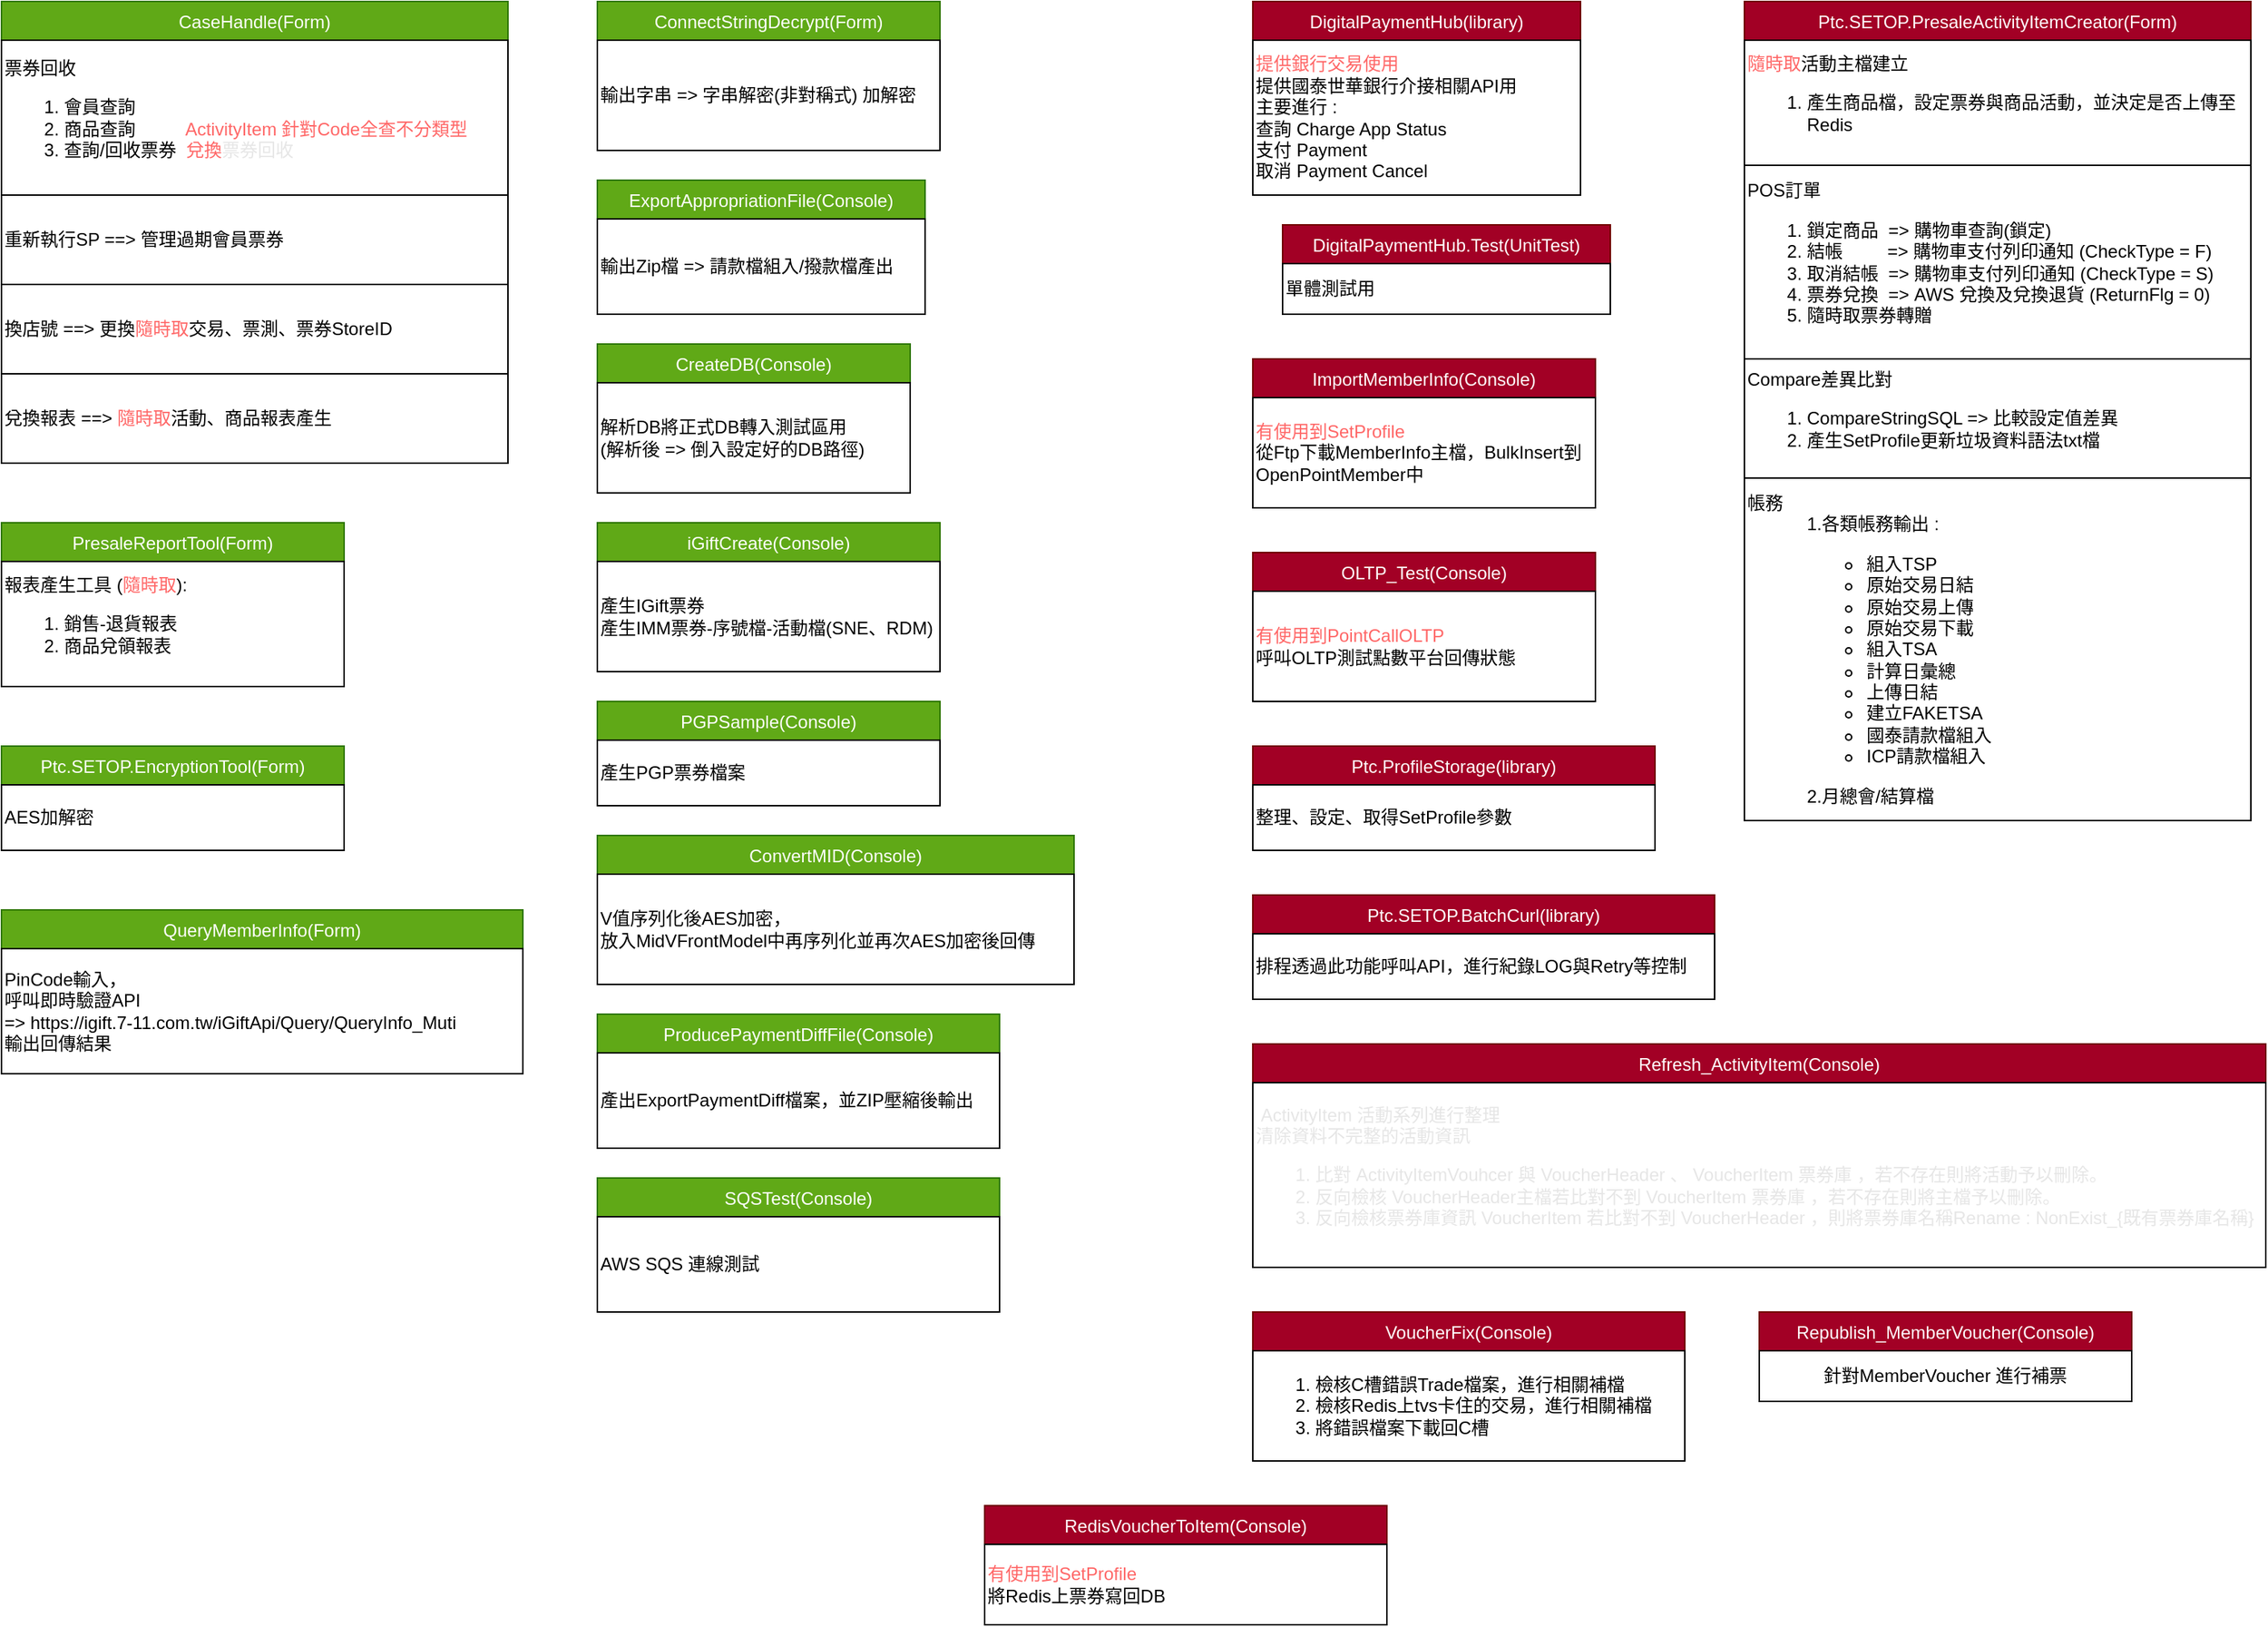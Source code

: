 <mxfile version="13.5.1" type="device" pages="4"><diagram id="ObL9NZaP9vBOoRI4h2se" name="Utils相關分類"><mxGraphModel dx="1422" dy="822" grid="1" gridSize="10" guides="1" tooltips="1" connect="1" arrows="1" fold="1" page="1" pageScale="1" pageWidth="827" pageHeight="1169" math="0" shadow="0"><root><mxCell id="0"/><mxCell id="1" parent="0"/><mxCell id="dy8y6fOkGGKbhx4T4A2K-1" value="CaseHandle(Form)" style="swimlane;fontStyle=0;childLayout=stackLayout;horizontal=1;startSize=26;fillColor=#60a917;horizontalStack=0;resizeParent=1;resizeParentMax=0;resizeLast=0;collapsible=1;marginBottom=0;strokeColor=#2D7600;fontColor=#ffffff;" parent="1" vertex="1"><mxGeometry x="40" y="40" width="340" height="310" as="geometry"><mxRectangle x="40" y="40" width="100" height="26" as="alternateBounds"/></mxGeometry></mxCell><mxCell id="dy8y6fOkGGKbhx4T4A2K-8" value="票券回收&lt;br style=&quot;padding: 0px ; margin: 0px&quot;&gt;&lt;ol&gt;&lt;li&gt;會員查詢&lt;/li&gt;&lt;li&gt;商品查詢&amp;nbsp; &amp;nbsp; &amp;nbsp; &amp;nbsp; &amp;nbsp; &lt;font color=&quot;#ff6666&quot;&gt;ActivityItem 針對Code全查不分類型&lt;/font&gt;&lt;/li&gt;&lt;li&gt;查詢/回收票券&amp;nbsp; &lt;font color=&quot;#ff6666&quot;&gt;兌換&lt;/font&gt;&lt;font color=&quot;#e6e6e6&quot;&gt;票券回收&lt;/font&gt;&lt;/li&gt;&lt;/ol&gt;" style="rounded=0;whiteSpace=wrap;html=1;align=left;" parent="dy8y6fOkGGKbhx4T4A2K-1" vertex="1"><mxGeometry y="26" width="340" height="104" as="geometry"/></mxCell><mxCell id="dy8y6fOkGGKbhx4T4A2K-9" value="重新執行SP ==&amp;gt;&amp;nbsp;管理過期會員票券" style="rounded=0;whiteSpace=wrap;html=1;align=left;" parent="dy8y6fOkGGKbhx4T4A2K-1" vertex="1"><mxGeometry y="130" width="340" height="60" as="geometry"/></mxCell><mxCell id="dy8y6fOkGGKbhx4T4A2K-10" value="換店號 ==&amp;gt; 更換&lt;font color=&quot;#ff6666&quot;&gt;隨時取&lt;/font&gt;交易、票測、票券StoreID" style="rounded=0;whiteSpace=wrap;html=1;align=left;" parent="dy8y6fOkGGKbhx4T4A2K-1" vertex="1"><mxGeometry y="190" width="340" height="60" as="geometry"/></mxCell><mxCell id="dy8y6fOkGGKbhx4T4A2K-11" value="兌換報表 ==&amp;gt; &lt;font color=&quot;#ff6666&quot;&gt;隨時取&lt;/font&gt;活動、商品報表產生" style="rounded=0;whiteSpace=wrap;html=1;align=left;" parent="dy8y6fOkGGKbhx4T4A2K-1" vertex="1"><mxGeometry y="250" width="340" height="60" as="geometry"/></mxCell><mxCell id="dy8y6fOkGGKbhx4T4A2K-28" style="edgeStyle=orthogonalEdgeStyle;rounded=0;orthogonalLoop=1;jettySize=auto;html=1;entryX=0;entryY=0.25;entryDx=0;entryDy=0;fillColor=#a20025;strokeColor=#FFFFFF;" parent="1" source="dy8y6fOkGGKbhx4T4A2K-23" target="dy8y6fOkGGKbhx4T4A2K-26" edge="1"><mxGeometry relative="1" as="geometry"><Array as="points"><mxPoint x="990" y="180"/><mxPoint x="880" y="180"/><mxPoint x="880" y="205"/></Array></mxGeometry></mxCell><mxCell id="dy8y6fOkGGKbhx4T4A2K-12" value="ConnectStringDecrypt(Form)" style="swimlane;fontStyle=0;childLayout=stackLayout;horizontal=1;startSize=26;fillColor=#60a917;horizontalStack=0;resizeParent=1;resizeParentMax=0;resizeLast=0;collapsible=1;marginBottom=0;strokeColor=#2D7600;fontColor=#ffffff;" parent="1" vertex="1"><mxGeometry x="440" y="40" width="230" height="100" as="geometry"><mxRectangle x="30" y="40" width="100" height="26" as="alternateBounds"/></mxGeometry></mxCell><mxCell id="dy8y6fOkGGKbhx4T4A2K-13" value="&lt;span&gt;輸出字串 =&amp;gt; 字串解密(非對稱式) 加解密&lt;/span&gt;" style="rounded=0;whiteSpace=wrap;html=1;align=left;" parent="dy8y6fOkGGKbhx4T4A2K-12" vertex="1"><mxGeometry y="26" width="230" height="74" as="geometry"/></mxCell><mxCell id="dy8y6fOkGGKbhx4T4A2K-23" value="DigitalPaymentHub(library)" style="swimlane;fontStyle=0;childLayout=stackLayout;horizontal=1;startSize=26;fillColor=#a20025;horizontalStack=0;resizeParent=1;resizeParentMax=0;resizeLast=0;collapsible=1;marginBottom=0;strokeColor=#6F0000;fontColor=#ffffff;" parent="1" vertex="1"><mxGeometry x="880" y="40" width="220" height="130" as="geometry"><mxRectangle x="30" y="40" width="100" height="26" as="alternateBounds"/></mxGeometry></mxCell><mxCell id="dy8y6fOkGGKbhx4T4A2K-24" value="&lt;font color=&quot;#ff6666&quot;&gt;提供銀行交易使用&lt;/font&gt;&lt;br&gt;提供國泰世華銀行介接相關API用&lt;br&gt;主要進行 :&lt;blockquote style=&quot;margin: 0 0 0 40px ; border: none ; padding: 0px&quot;&gt;&lt;/blockquote&gt;&lt;span&gt;查詢 Charge App Status&lt;/span&gt;&lt;br&gt;&lt;span&gt;支付 Payment&lt;/span&gt;&lt;br&gt;&lt;span&gt;取消 Payment Cancel&lt;/span&gt;&lt;br&gt;&lt;blockquote style=&quot;margin: 0 0 0 40px ; border: none ; padding: 0px&quot;&gt;&lt;/blockquote&gt;" style="rounded=0;whiteSpace=wrap;html=1;align=left;" parent="dy8y6fOkGGKbhx4T4A2K-23" vertex="1"><mxGeometry y="26" width="220" height="104" as="geometry"/></mxCell><mxCell id="dy8y6fOkGGKbhx4T4A2K-30" value="ExportAppropriationFile(Console)" style="swimlane;fontStyle=0;childLayout=stackLayout;horizontal=1;startSize=26;fillColor=#60a917;horizontalStack=0;resizeParent=1;resizeParentMax=0;resizeLast=0;collapsible=1;marginBottom=0;strokeColor=#2D7600;fontColor=#ffffff;" parent="1" vertex="1"><mxGeometry x="440" y="160" width="220" height="90" as="geometry"><mxRectangle x="30" y="40" width="100" height="26" as="alternateBounds"/></mxGeometry></mxCell><mxCell id="dy8y6fOkGGKbhx4T4A2K-31" value="輸出Zip檔 =&amp;gt; 請款檔組入/撥款檔產出" style="rounded=0;whiteSpace=wrap;html=1;align=left;" parent="dy8y6fOkGGKbhx4T4A2K-30" vertex="1"><mxGeometry y="26" width="220" height="64" as="geometry"/></mxCell><mxCell id="dy8y6fOkGGKbhx4T4A2K-26" value="DigitalPaymentHub.Test(UnitTest)" style="swimlane;fontStyle=0;childLayout=stackLayout;horizontal=1;startSize=26;fillColor=#a20025;horizontalStack=0;resizeParent=1;resizeParentMax=0;resizeLast=0;collapsible=1;marginBottom=0;strokeColor=#6F0000;fontColor=#ffffff;" parent="1" vertex="1"><mxGeometry x="900" y="190" width="220" height="60" as="geometry"><mxRectangle x="30" y="40" width="100" height="26" as="alternateBounds"/></mxGeometry></mxCell><mxCell id="dy8y6fOkGGKbhx4T4A2K-29" value="單體測試用" style="rounded=0;whiteSpace=wrap;html=1;align=left;" parent="dy8y6fOkGGKbhx4T4A2K-26" vertex="1"><mxGeometry y="26" width="220" height="34" as="geometry"/></mxCell><mxCell id="dy8y6fOkGGKbhx4T4A2K-43" value="ImportMemberInfo(Console)" style="swimlane;fontStyle=0;childLayout=stackLayout;horizontal=1;startSize=26;fillColor=#a20025;horizontalStack=0;resizeParent=1;resizeParentMax=0;resizeLast=0;collapsible=1;marginBottom=0;strokeColor=#6F0000;fontColor=#ffffff;" parent="1" vertex="1"><mxGeometry x="880" y="280" width="230" height="100" as="geometry"><mxRectangle x="880" y="280" width="100" height="26" as="alternateBounds"/></mxGeometry></mxCell><mxCell id="dy8y6fOkGGKbhx4T4A2K-44" value="&lt;font color=&quot;#ff6666&quot;&gt;有使用到SetProfile&lt;br&gt;&lt;/font&gt;從Ftp下載MemberInfo主檔，BulkInsert到OpenPointMember中" style="rounded=0;whiteSpace=wrap;html=1;align=left;" parent="dy8y6fOkGGKbhx4T4A2K-43" vertex="1"><mxGeometry y="26" width="230" height="74" as="geometry"/></mxCell><mxCell id="dy8y6fOkGGKbhx4T4A2K-45" value="OLTP_Test(Console)" style="swimlane;fontStyle=0;childLayout=stackLayout;horizontal=1;startSize=26;fillColor=#a20025;horizontalStack=0;resizeParent=1;resizeParentMax=0;resizeLast=0;collapsible=1;marginBottom=0;strokeColor=#6F0000;fontColor=#ffffff;" parent="1" vertex="1"><mxGeometry x="880" y="410" width="230" height="100" as="geometry"><mxRectangle x="880" y="410" width="100" height="26" as="alternateBounds"/></mxGeometry></mxCell><mxCell id="dy8y6fOkGGKbhx4T4A2K-46" value="&lt;font color=&quot;#ff6666&quot;&gt;有使用到PointCallOLTP&lt;br&gt;&lt;/font&gt;呼叫OLTP測試點數平台回傳狀態" style="rounded=0;whiteSpace=wrap;html=1;align=left;" parent="dy8y6fOkGGKbhx4T4A2K-45" vertex="1"><mxGeometry y="26" width="230" height="74" as="geometry"/></mxCell><mxCell id="dy8y6fOkGGKbhx4T4A2K-55" value="Ptc.ProfileStorage(library)" style="swimlane;fontStyle=0;childLayout=stackLayout;horizontal=1;startSize=26;fillColor=#a20025;horizontalStack=0;resizeParent=1;resizeParentMax=0;resizeLast=0;collapsible=1;marginBottom=0;strokeColor=#6F0000;fontColor=#ffffff;" parent="1" vertex="1"><mxGeometry x="880" y="540" width="270" height="70" as="geometry"><mxRectangle x="30" y="40" width="100" height="26" as="alternateBounds"/></mxGeometry></mxCell><mxCell id="dy8y6fOkGGKbhx4T4A2K-56" value="整理、設定、取得SetProfile參數" style="rounded=0;whiteSpace=wrap;html=1;align=left;" parent="dy8y6fOkGGKbhx4T4A2K-55" vertex="1"><mxGeometry y="26" width="270" height="44" as="geometry"/></mxCell><mxCell id="dy8y6fOkGGKbhx4T4A2K-57" value="Ptc.SETOP.BatchCurl(library)" style="swimlane;fontStyle=0;childLayout=stackLayout;horizontal=1;startSize=26;fillColor=#a20025;horizontalStack=0;resizeParent=1;resizeParentMax=0;resizeLast=0;collapsible=1;marginBottom=0;strokeColor=#6F0000;fontColor=#ffffff;" parent="1" vertex="1"><mxGeometry x="880" y="640" width="310" height="70" as="geometry"><mxRectangle x="30" y="40" width="100" height="26" as="alternateBounds"/></mxGeometry></mxCell><mxCell id="dy8y6fOkGGKbhx4T4A2K-58" value="排程透過此功能呼叫API，進行紀錄LOG與Retry等控制" style="rounded=0;whiteSpace=wrap;html=1;align=left;" parent="dy8y6fOkGGKbhx4T4A2K-57" vertex="1"><mxGeometry y="26" width="310" height="44" as="geometry"/></mxCell><mxCell id="dy8y6fOkGGKbhx4T4A2K-50" value="PresaleReportTool(Form)" style="swimlane;fontStyle=0;childLayout=stackLayout;horizontal=1;startSize=26;fillColor=#60a917;horizontalStack=0;resizeParent=1;resizeParentMax=0;resizeLast=0;collapsible=1;marginBottom=0;strokeColor=#2D7600;fontColor=#ffffff;" parent="1" vertex="1"><mxGeometry x="40" y="390" width="230" height="110" as="geometry"><mxRectangle x="30" y="40" width="100" height="26" as="alternateBounds"/></mxGeometry></mxCell><mxCell id="dy8y6fOkGGKbhx4T4A2K-51" value="報表產生工具 (&lt;font color=&quot;#ff6666&quot;&gt;隨時取&lt;/font&gt;):&lt;br&gt;&lt;ol&gt;&lt;li&gt;銷售-退貨報表&lt;/li&gt;&lt;li&gt;商品兌領報表&lt;/li&gt;&lt;/ol&gt;" style="rounded=0;whiteSpace=wrap;html=1;align=left;" parent="dy8y6fOkGGKbhx4T4A2K-50" vertex="1"><mxGeometry y="26" width="230" height="84" as="geometry"/></mxCell><mxCell id="dy8y6fOkGGKbhx4T4A2K-59" value="Ptc.SETOP.EncryptionTool(Form)" style="swimlane;fontStyle=0;childLayout=stackLayout;horizontal=1;startSize=26;fillColor=#60a917;horizontalStack=0;resizeParent=1;resizeParentMax=0;resizeLast=0;collapsible=1;marginBottom=0;strokeColor=#2D7600;fontColor=#ffffff;" parent="1" vertex="1"><mxGeometry x="40" y="540" width="230" height="70" as="geometry"><mxRectangle x="30" y="40" width="100" height="26" as="alternateBounds"/></mxGeometry></mxCell><mxCell id="dy8y6fOkGGKbhx4T4A2K-60" value="AES加解密" style="rounded=0;whiteSpace=wrap;html=1;align=left;" parent="dy8y6fOkGGKbhx4T4A2K-59" vertex="1"><mxGeometry y="26" width="230" height="44" as="geometry"/></mxCell><mxCell id="dy8y6fOkGGKbhx4T4A2K-62" value="Ptc.SETOP.PresaleActivityItemCreator(Form)" style="swimlane;fontStyle=0;childLayout=stackLayout;horizontal=1;startSize=26;fillColor=#a20025;horizontalStack=0;resizeParent=1;resizeParentMax=0;resizeLast=0;collapsible=1;marginBottom=0;strokeColor=#6F0000;fontColor=#ffffff;" parent="1" vertex="1"><mxGeometry x="1210" y="40" width="340" height="550" as="geometry"><mxRectangle x="30" y="40" width="100" height="26" as="alternateBounds"/></mxGeometry></mxCell><mxCell id="dy8y6fOkGGKbhx4T4A2K-63" value="&lt;font color=&quot;#ff6666&quot;&gt;隨時取&lt;/font&gt;活動主檔建立&lt;br&gt;&lt;ol&gt;&lt;li&gt;產生商品檔，設定票券與商品活動，並決定是否上傳至Redis&lt;/li&gt;&lt;/ol&gt;" style="rounded=0;whiteSpace=wrap;html=1;align=left;" parent="dy8y6fOkGGKbhx4T4A2K-62" vertex="1"><mxGeometry y="26" width="340" height="84" as="geometry"/></mxCell><mxCell id="dy8y6fOkGGKbhx4T4A2K-64" value="POS訂單&lt;br&gt;&lt;ol&gt;&lt;li&gt;鎖定商品&amp;nbsp; =&amp;gt;&amp;nbsp;購物車查詢(鎖定)&lt;br&gt;&lt;/li&gt;&lt;li&gt;結帳&amp;nbsp; &amp;nbsp; &amp;nbsp; &amp;nbsp; &amp;nbsp;=&amp;gt;&amp;nbsp;購物車支付列印通知 (CheckType = F)&lt;/li&gt;&lt;li&gt;取消結帳&amp;nbsp; =&amp;gt; 購物車支付列印通知 (CheckType = S)&lt;/li&gt;&lt;li&gt;票券兌換&amp;nbsp; =&amp;gt;&amp;nbsp;AWS 兌換及兌換退貨 (ReturnFlg = 0)&lt;br&gt;&lt;/li&gt;&lt;li&gt;隨時取票券轉贈&lt;/li&gt;&lt;/ol&gt;" style="rounded=0;whiteSpace=wrap;html=1;align=left;" parent="dy8y6fOkGGKbhx4T4A2K-62" vertex="1"><mxGeometry y="110" width="340" height="130" as="geometry"/></mxCell><mxCell id="dy8y6fOkGGKbhx4T4A2K-66" value="Compare差異比對&lt;br&gt;&lt;ol&gt;&lt;li&gt;CompareStringSQL =&amp;gt; 比較設定值差異&lt;/li&gt;&lt;li&gt;產生SetProfile更新垃圾資料語法txt檔&lt;/li&gt;&lt;/ol&gt;" style="rounded=0;whiteSpace=wrap;html=1;align=left;" parent="dy8y6fOkGGKbhx4T4A2K-62" vertex="1"><mxGeometry y="240" width="340" height="80" as="geometry"/></mxCell><mxCell id="dy8y6fOkGGKbhx4T4A2K-65" value="帳務&lt;br&gt;&lt;blockquote style=&quot;margin: 0 0 0 40px ; border: none ; padding: 0px&quot;&gt;&lt;span&gt;1.各類帳務輸出 :&lt;/span&gt;&lt;/blockquote&gt;&lt;ul&gt;&lt;ul&gt;&lt;li&gt;&lt;span&gt;組入TSP&lt;/span&gt;&lt;/li&gt;&lt;li&gt;&lt;span&gt;原始交易日結&lt;br&gt;&lt;/span&gt;&lt;/li&gt;&lt;li&gt;&lt;span&gt;原始交易上傳&lt;br&gt;&lt;/span&gt;&lt;/li&gt;&lt;li&gt;&lt;span&gt;原始交易下載&lt;br&gt;&lt;/span&gt;&lt;/li&gt;&lt;li&gt;&lt;span&gt;組入TSA&lt;br&gt;&lt;/span&gt;&lt;/li&gt;&lt;li&gt;&lt;span&gt;計算日彙總&lt;br&gt;&lt;/span&gt;&lt;/li&gt;&lt;li&gt;&lt;span&gt;上傳日結&lt;br&gt;&lt;/span&gt;&lt;/li&gt;&lt;li&gt;&lt;span&gt;建立FAKETSA&lt;br&gt;&lt;/span&gt;&lt;/li&gt;&lt;li&gt;&lt;span&gt;國泰請款檔組入&lt;br&gt;&lt;/span&gt;&lt;/li&gt;&lt;li&gt;&lt;span&gt;ICP請款檔組入&lt;br&gt;&lt;/span&gt;&lt;/li&gt;&lt;/ul&gt;&lt;/ul&gt;&lt;blockquote style=&quot;margin: 0 0 0 40px ; border: none ; padding: 0px&quot;&gt;&lt;span&gt;2.月總會/結算檔&lt;/span&gt;&lt;/blockquote&gt;" style="rounded=0;whiteSpace=wrap;html=1;align=left;" parent="dy8y6fOkGGKbhx4T4A2K-62" vertex="1"><mxGeometry y="320" width="340" height="230" as="geometry"/></mxCell><mxCell id="dy8y6fOkGGKbhx4T4A2K-67" value="QueryMemberInfo(Form)" style="swimlane;fontStyle=0;childLayout=stackLayout;horizontal=1;startSize=26;fillColor=#60a917;horizontalStack=0;resizeParent=1;resizeParentMax=0;resizeLast=0;collapsible=1;marginBottom=0;strokeColor=#2D7600;fontColor=#ffffff;" parent="1" vertex="1"><mxGeometry x="40" y="650" width="350" height="110" as="geometry"><mxRectangle x="30" y="40" width="100" height="26" as="alternateBounds"/></mxGeometry></mxCell><mxCell id="dy8y6fOkGGKbhx4T4A2K-68" value="PinCode輸入，&lt;br&gt;呼叫即時驗證API &lt;br&gt;=&amp;gt; https://igift.7-11.com.tw/iGiftApi/Query/QueryInfo_Muti&lt;br&gt;輸出回傳結果" style="rounded=0;whiteSpace=wrap;html=1;align=left;" parent="dy8y6fOkGGKbhx4T4A2K-67" vertex="1"><mxGeometry y="26" width="350" height="84" as="geometry"/></mxCell><mxCell id="dy8y6fOkGGKbhx4T4A2K-21" value="CreateDB(Console)" style="swimlane;fontStyle=0;childLayout=stackLayout;horizontal=1;startSize=26;fillColor=#60a917;horizontalStack=0;resizeParent=1;resizeParentMax=0;resizeLast=0;collapsible=1;marginBottom=0;strokeColor=#2D7600;fontColor=#ffffff;" parent="1" vertex="1"><mxGeometry x="440" y="270" width="210" height="100" as="geometry"><mxRectangle x="30" y="40" width="100" height="26" as="alternateBounds"/></mxGeometry></mxCell><mxCell id="dy8y6fOkGGKbhx4T4A2K-22" value="解析DB將正式DB轉入測試區用&lt;br&gt;(解析後&amp;nbsp;=&amp;gt; 倒入設定好的DB路徑)" style="rounded=0;whiteSpace=wrap;html=1;align=left;" parent="dy8y6fOkGGKbhx4T4A2K-21" vertex="1"><mxGeometry y="26" width="210" height="74" as="geometry"/></mxCell><mxCell id="dy8y6fOkGGKbhx4T4A2K-41" value="iGiftCreate(Console)" style="swimlane;fontStyle=0;childLayout=stackLayout;horizontal=1;startSize=26;fillColor=#60a917;horizontalStack=0;resizeParent=1;resizeParentMax=0;resizeLast=0;collapsible=1;marginBottom=0;strokeColor=#2D7600;fontColor=#ffffff;" parent="1" vertex="1"><mxGeometry x="440" y="390" width="230" height="100" as="geometry"><mxRectangle x="30" y="40" width="100" height="26" as="alternateBounds"/></mxGeometry></mxCell><mxCell id="dy8y6fOkGGKbhx4T4A2K-42" value="產生IGift票券&lt;br&gt;產生IMM票券-序號檔-活動檔(SNE、RDM)" style="rounded=0;whiteSpace=wrap;html=1;align=left;" parent="dy8y6fOkGGKbhx4T4A2K-41" vertex="1"><mxGeometry y="26" width="230" height="74" as="geometry"/></mxCell><mxCell id="dy8y6fOkGGKbhx4T4A2K-48" value="PGPSample(Console)" style="swimlane;fontStyle=0;childLayout=stackLayout;horizontal=1;startSize=26;fillColor=#60a917;horizontalStack=0;resizeParent=1;resizeParentMax=0;resizeLast=0;collapsible=1;marginBottom=0;strokeColor=#2D7600;fontColor=#ffffff;" parent="1" vertex="1"><mxGeometry x="440" y="510" width="230" height="70" as="geometry"><mxRectangle x="30" y="40" width="100" height="26" as="alternateBounds"/></mxGeometry></mxCell><mxCell id="dy8y6fOkGGKbhx4T4A2K-49" value="產生PGP票券檔案" style="rounded=0;whiteSpace=wrap;html=1;align=left;" parent="dy8y6fOkGGKbhx4T4A2K-48" vertex="1"><mxGeometry y="26" width="230" height="44" as="geometry"/></mxCell><mxCell id="dy8y6fOkGGKbhx4T4A2K-18" value="ConvertMID(Console)" style="swimlane;fontStyle=0;childLayout=stackLayout;horizontal=1;startSize=26;fillColor=#60a917;horizontalStack=0;resizeParent=1;resizeParentMax=0;resizeLast=0;collapsible=1;marginBottom=0;strokeColor=#2D7600;fontColor=#ffffff;" parent="1" vertex="1"><mxGeometry x="440" y="600" width="320" height="100" as="geometry"><mxRectangle x="30" y="40" width="100" height="26" as="alternateBounds"/></mxGeometry></mxCell><mxCell id="dy8y6fOkGGKbhx4T4A2K-19" value="&lt;span&gt;V值序列化後&lt;/span&gt;&lt;span&gt;AES加密，&lt;br&gt;放入&lt;/span&gt;MidVFrontModel中再序列化並再次AES加密後回傳" style="rounded=0;whiteSpace=wrap;html=1;align=left;" parent="dy8y6fOkGGKbhx4T4A2K-18" vertex="1"><mxGeometry y="26" width="320" height="74" as="geometry"/></mxCell><mxCell id="dy8y6fOkGGKbhx4T4A2K-52" value="ProducePaymentDiffFile(Console)" style="swimlane;fontStyle=0;childLayout=stackLayout;horizontal=1;startSize=26;fillColor=#60a917;horizontalStack=0;resizeParent=1;resizeParentMax=0;resizeLast=0;collapsible=1;marginBottom=0;strokeColor=#2D7600;fontColor=#ffffff;" parent="1" vertex="1"><mxGeometry x="440" y="720" width="270" height="90" as="geometry"><mxRectangle x="30" y="40" width="100" height="26" as="alternateBounds"/></mxGeometry></mxCell><mxCell id="dy8y6fOkGGKbhx4T4A2K-53" value="產出ExportPaymentDiff檔案，並ZIP壓縮後輸出" style="rounded=0;whiteSpace=wrap;html=1;align=left;" parent="dy8y6fOkGGKbhx4T4A2K-52" vertex="1"><mxGeometry y="26" width="270" height="64" as="geometry"/></mxCell><mxCell id="dy8y6fOkGGKbhx4T4A2K-71" value="SQSTest(Console)" style="swimlane;fontStyle=0;childLayout=stackLayout;horizontal=1;startSize=26;fillColor=#60a917;horizontalStack=0;resizeParent=1;resizeParentMax=0;resizeLast=0;collapsible=1;marginBottom=0;strokeColor=#2D7600;fontColor=#ffffff;" parent="1" vertex="1"><mxGeometry x="440" y="830" width="270" height="90" as="geometry"><mxRectangle x="30" y="40" width="100" height="26" as="alternateBounds"/></mxGeometry></mxCell><mxCell id="dy8y6fOkGGKbhx4T4A2K-72" value="AWS SQS 連線測試" style="rounded=0;whiteSpace=wrap;html=1;align=left;" parent="dy8y6fOkGGKbhx4T4A2K-71" vertex="1"><mxGeometry y="26" width="270" height="64" as="geometry"/></mxCell><mxCell id="dy8y6fOkGGKbhx4T4A2K-73" value="Refresh_ActivityItem(Console)" style="swimlane;fontStyle=0;childLayout=stackLayout;horizontal=1;startSize=26;fillColor=#a20025;horizontalStack=0;resizeParent=1;resizeParentMax=0;resizeLast=0;collapsible=1;marginBottom=0;strokeColor=#6F0000;fontColor=#ffffff;" parent="1" vertex="1"><mxGeometry x="880" y="740" width="680" height="150" as="geometry"><mxRectangle x="30" y="40" width="100" height="26" as="alternateBounds"/></mxGeometry></mxCell><mxCell id="dy8y6fOkGGKbhx4T4A2K-74" value="&lt;font color=&quot;#e6e6e6&quot;&gt;&amp;nbsp;ActivityItem 活動系列進行整理&lt;br&gt;清除資料不完整的活動資訊&lt;br&gt;&lt;ol&gt;&lt;li&gt;&lt;font color=&quot;#e6e6e6&quot;&gt;比對 ActivityItemVouhcer 與 VoucherHeader 、 VoucherItem 票券庫 ，若不存在則將活動予以刪除。&lt;/font&gt;&lt;/li&gt;&lt;li&gt;&lt;font color=&quot;#e6e6e6&quot;&gt;反向檢核 VoucherHeader主檔若比對不到 VoucherItem 票券庫 ，若不存在則將主檔予以刪除。&lt;/font&gt;&lt;/li&gt;&lt;li&gt;&lt;font color=&quot;#e6e6e6&quot;&gt;反向檢核票券庫資訊 VoucherItem 若比對不到 VoucherHeader ，則將票券庫名稱Rename : NonExist_{既有票券庫名稱}&lt;/font&gt;&lt;/li&gt;&lt;/ol&gt;&lt;/font&gt;" style="rounded=0;whiteSpace=wrap;html=1;align=left;" parent="dy8y6fOkGGKbhx4T4A2K-73" vertex="1"><mxGeometry y="26" width="680" height="124" as="geometry"/></mxCell><mxCell id="dy8y6fOkGGKbhx4T4A2K-75" value="VoucherFix(Console)" style="swimlane;fontStyle=0;childLayout=stackLayout;horizontal=1;startSize=26;fillColor=#a20025;horizontalStack=0;resizeParent=1;resizeParentMax=0;resizeLast=0;collapsible=1;marginBottom=0;strokeColor=#6F0000;fontColor=#ffffff;" parent="1" vertex="1"><mxGeometry x="880" y="920" width="290" height="100" as="geometry"><mxRectangle x="30" y="40" width="100" height="26" as="alternateBounds"/></mxGeometry></mxCell><mxCell id="dy8y6fOkGGKbhx4T4A2K-76" value="&lt;ol&gt;&lt;li&gt;檢核C槽錯誤Trade檔案，進行相關補檔&lt;/li&gt;&lt;li&gt;檢核Redis上tvs卡住的交易，進行相關補檔&lt;/li&gt;&lt;li&gt;將錯誤檔案下載回C槽&lt;/li&gt;&lt;/ol&gt;" style="rounded=0;whiteSpace=wrap;html=1;align=left;" parent="dy8y6fOkGGKbhx4T4A2K-75" vertex="1"><mxGeometry y="26" width="290" height="74" as="geometry"/></mxCell><mxCell id="dy8y6fOkGGKbhx4T4A2K-69" value="RedisVoucherToItem(Console)" style="swimlane;fontStyle=0;childLayout=stackLayout;horizontal=1;startSize=26;fillColor=#a20025;horizontalStack=0;resizeParent=1;resizeParentMax=0;resizeLast=0;collapsible=1;marginBottom=0;strokeColor=#6F0000;fontColor=#ffffff;" parent="1" vertex="1"><mxGeometry x="700" y="1050" width="270" height="80" as="geometry"><mxRectangle x="30" y="40" width="100" height="26" as="alternateBounds"/></mxGeometry></mxCell><mxCell id="dy8y6fOkGGKbhx4T4A2K-70" value="&lt;span style=&quot;color: rgb(255 , 102 , 102)&quot;&gt;有使用到SetProfile&lt;/span&gt;&lt;br&gt;將Redis上票券寫回DB" style="rounded=0;whiteSpace=wrap;html=1;align=left;" parent="dy8y6fOkGGKbhx4T4A2K-69" vertex="1"><mxGeometry y="26" width="270" height="54" as="geometry"/></mxCell><mxCell id="dy8y6fOkGGKbhx4T4A2K-77" value="Republish_MemberVoucher(Console)" style="swimlane;fontStyle=0;childLayout=stackLayout;horizontal=1;startSize=26;fillColor=#a20025;horizontalStack=0;resizeParent=1;resizeParentMax=0;resizeLast=0;collapsible=1;marginBottom=0;strokeColor=#6F0000;fontColor=#ffffff;" parent="1" vertex="1"><mxGeometry x="1220" y="920" width="250" height="60" as="geometry"><mxRectangle x="30" y="40" width="100" height="26" as="alternateBounds"/></mxGeometry></mxCell><mxCell id="dy8y6fOkGGKbhx4T4A2K-78" value="針對MemberVoucher 進行補票" style="rounded=0;whiteSpace=wrap;html=1;align=center;" parent="dy8y6fOkGGKbhx4T4A2K-77" vertex="1"><mxGeometry y="26" width="250" height="34" as="geometry"/></mxCell></root></mxGraphModel></diagram><diagram id="AZfq12HRwck5Fmd9a24P" name="Utils重新整理"><mxGraphModel dx="1422" dy="822" grid="1" gridSize="10" guides="1" tooltips="1" connect="1" arrows="1" fold="1" page="1" pageScale="1" pageWidth="827" pageHeight="1169" math="0" shadow="0"><root><mxCell id="JPU-8f5pvxGfDEpXIer0-0"/><mxCell id="JPU-8f5pvxGfDEpXIer0-1" parent="JPU-8f5pvxGfDEpXIer0-0"/><mxCell id="PXa61qp2UeUVHyOtclhC-23" value="" style="shape=ext;double=1;rounded=0;whiteSpace=wrap;html=1;align=left;fillColor=#bac8d3;strokeColor=#23445d;" parent="JPU-8f5pvxGfDEpXIer0-1" vertex="1"><mxGeometry x="60" y="1370" width="1520" height="610" as="geometry"/></mxCell><mxCell id="PXa61qp2UeUVHyOtclhC-22" value="" style="shape=ext;double=1;rounded=0;whiteSpace=wrap;html=1;align=left;fillColor=#bac8d3;strokeColor=#23445d;" parent="JPU-8f5pvxGfDEpXIer0-1" vertex="1"><mxGeometry x="60" y="450" width="1520" height="870" as="geometry"/></mxCell><mxCell id="XcSe99DjVi7bv1UID6sW-2" value="" style="rounded=0;whiteSpace=wrap;html=1;" parent="JPU-8f5pvxGfDEpXIer0-1" vertex="1"><mxGeometry x="800" y="40" width="620" height="300" as="geometry"/></mxCell><mxCell id="oT9IF7N8MV41Z8cRnRJ2-6" value="" style="group" parent="JPU-8f5pvxGfDEpXIer0-1" vertex="1" connectable="0"><mxGeometry x="80" y="40" width="670" height="437.845" as="geometry"/></mxCell><mxCell id="oT9IF7N8MV41Z8cRnRJ2-2" value="" style="rounded=0;whiteSpace=wrap;html=1;" parent="oT9IF7N8MV41Z8cRnRJ2-6" vertex="1"><mxGeometry width="670" height="350" as="geometry"/></mxCell><mxCell id="E2xYVPKaGfU3THn459Fv-0" value="ConnectStringDecrypt(Form)" style="swimlane;fontStyle=0;childLayout=stackLayout;horizontal=1;startSize=26;fillColor=#60a917;horizontalStack=0;resizeParent=1;resizeParentMax=0;resizeLast=0;collapsible=1;marginBottom=0;strokeColor=#2D7600;fontColor=#ffffff;" parent="oT9IF7N8MV41Z8cRnRJ2-6" vertex="1"><mxGeometry x="384" y="149.997" width="230" height="50.792" as="geometry"><mxRectangle x="30" y="40" width="100" height="26" as="alternateBounds"/></mxGeometry></mxCell><mxCell id="E2xYVPKaGfU3THn459Fv-1" value="&lt;span&gt;輸出字串 =&amp;gt; 字串解密(非對稱式) 加解密&lt;/span&gt;" style="rounded=0;whiteSpace=wrap;html=1;align=left;" parent="E2xYVPKaGfU3THn459Fv-0" vertex="1"><mxGeometry y="26" width="230" height="24.792" as="geometry"/></mxCell><mxCell id="ajvFRakjCW59qBnJF1k7-0" value="Ptc.SETOP.EncryptionTool(Form)" style="swimlane;fontStyle=0;childLayout=stackLayout;horizontal=1;startSize=26;fillColor=#60a917;horizontalStack=0;resizeParent=1;resizeParentMax=0;resizeLast=0;collapsible=1;marginBottom=0;strokeColor=#2D7600;fontColor=#ffffff;" parent="oT9IF7N8MV41Z8cRnRJ2-6" vertex="1"><mxGeometry x="35" y="149.997" width="230" height="50.792" as="geometry"><mxRectangle x="30" y="40" width="100" height="26" as="alternateBounds"/></mxGeometry></mxCell><mxCell id="ajvFRakjCW59qBnJF1k7-1" value="AES加解密" style="rounded=0;whiteSpace=wrap;html=1;align=left;" parent="ajvFRakjCW59qBnJF1k7-0" vertex="1"><mxGeometry y="26" width="230" height="24.792" as="geometry"/></mxCell><mxCell id="oT9IF7N8MV41Z8cRnRJ2-3" value="使用RijndaelManaged加密 採CBC模式" style="text;html=1;strokeColor=none;fillColor=none;align=center;verticalAlign=middle;whiteSpace=wrap;rounded=0;" parent="oT9IF7N8MV41Z8cRnRJ2-6" vertex="1"><mxGeometry x="40" y="110.0" width="220" height="25.521" as="geometry"/></mxCell><mxCell id="oT9IF7N8MV41Z8cRnRJ2-4" value="使用AesCryptoServiceProvider加密" style="text;html=1;strokeColor=none;fillColor=none;align=center;verticalAlign=middle;whiteSpace=wrap;rounded=0;" parent="oT9IF7N8MV41Z8cRnRJ2-6" vertex="1"><mxGeometry x="389" y="109.995" width="220" height="21.875" as="geometry"/></mxCell><mxCell id="oT9IF7N8MV41Z8cRnRJ2-5" value="&lt;font color=&quot;#ffffff&quot;&gt;&lt;font style=&quot;font-size: 15px&quot;&gt;加解密類型&lt;/font&gt;&lt;br&gt;&lt;br&gt;&lt;/font&gt;&lt;blockquote style=&quot;margin: 0 0 0 40px ; border: none ; padding: 0px&quot;&gt;&lt;/blockquote&gt;&lt;span style=&quot;font-size: 13px ; color: rgb(255 , 255 , 255) ; font-family: &amp;#34;consolas&amp;#34;&quot;&gt;&lt;div style=&quot;text-align: left&quot;&gt;&lt;span&gt;2.0：&lt;/span&gt;&lt;a href=&quot;http://msdn.microsoft.com/zh-tw/library/system.security.cryptography.rijndaelmanaged%28VS.80%29.aspx&quot; style=&quot;font-family: &amp;#34;georgia&amp;#34; , &amp;#34;utopia&amp;#34; , &amp;#34;palatino linotype&amp;#34; , &amp;#34;palatino&amp;#34; , serif&quot;&gt;&lt;span style=&quot;font-family: &amp;#34;consolas&amp;#34;&quot;&gt;RijndaelManaged 類別&lt;/span&gt;&lt;/a&gt;&lt;span&gt;&amp;nbsp;(AES又叫Rijndael)&lt;/span&gt;&lt;/div&gt;&lt;/span&gt;&lt;span style=&quot;font-size: 13px ; color: rgb(255 , 255 , 255) ; font-family: &amp;#34;consolas&amp;#34;&quot;&gt;&lt;div style=&quot;text-align: left&quot;&gt;&lt;span&gt;3.5：除了原本的&amp;nbsp;&lt;/span&gt;&lt;a href=&quot;http://msdn.microsoft.com/zh-tw/library/system.security.cryptography.rijndaelmanaged%28VS.80%29.aspx&quot; style=&quot;font-family: &amp;#34;georgia&amp;#34; , &amp;#34;utopia&amp;#34; , &amp;#34;palatino linotype&amp;#34; , &amp;#34;palatino&amp;#34; , serif&quot;&gt;&lt;span style=&quot;font-family: &amp;#34;consolas&amp;#34;&quot;&gt;RijndaelManaged 類別&lt;/span&gt;&lt;/a&gt;&lt;span&gt;&amp;nbsp;還多了&amp;nbsp;&lt;/span&gt;&lt;a href=&quot;http://msdn.microsoft.com/zh-tw/library/system.security.cryptography.aescryptoserviceprovider%28VS.90%29.aspx&quot; style=&quot;font-family: &amp;#34;georgia&amp;#34; , &amp;#34;utopia&amp;#34; , &amp;#34;palatino linotype&amp;#34; , &amp;#34;palatino&amp;#34; , serif&quot;&gt;&lt;span style=&quot;font-family: &amp;#34;consolas&amp;#34;&quot;&gt;AesCryptoServiceProvider 類別&lt;/span&gt;&lt;/a&gt;&lt;span&gt;，這兩個類別產生的結果相同。&lt;/span&gt;&lt;/div&gt;&lt;/span&gt;" style="text;html=1;strokeColor=none;fillColor=none;align=center;verticalAlign=middle;whiteSpace=wrap;rounded=0;" parent="oT9IF7N8MV41Z8cRnRJ2-6" vertex="1"><mxGeometry x="85" y="10" width="500" height="77.685" as="geometry"/></mxCell><mxCell id="kg8r6Jh9r7b0qS3iGMdJ-0" value="ConvertMID(Console)" style="swimlane;fontStyle=0;childLayout=stackLayout;horizontal=1;startSize=26;fillColor=#60a917;horizontalStack=0;resizeParent=1;resizeParentMax=0;resizeLast=0;collapsible=1;marginBottom=0;strokeColor=#2D7600;fontColor=#ffffff;" parent="oT9IF7N8MV41Z8cRnRJ2-6" vertex="1"><mxGeometry x="35" y="230" width="320" height="65.375" as="geometry"><mxRectangle x="30" y="40" width="100" height="26" as="alternateBounds"/></mxGeometry></mxCell><mxCell id="kg8r6Jh9r7b0qS3iGMdJ-1" value="&lt;span&gt;V值序列化後&lt;/span&gt;&lt;span&gt;AES加密，&lt;br&gt;放入&lt;/span&gt;MidVFrontModel中再序列化並再次AES加密後回傳" style="rounded=0;whiteSpace=wrap;html=1;align=left;" parent="kg8r6Jh9r7b0qS3iGMdJ-0" vertex="1"><mxGeometry y="26" width="320" height="39.375" as="geometry"/></mxCell><mxCell id="XcSe99DjVi7bv1UID6sW-3" value="連線測試" style="text;html=1;strokeColor=none;fillColor=none;align=center;verticalAlign=middle;whiteSpace=wrap;rounded=0;fontSize=15;" parent="JPU-8f5pvxGfDEpXIer0-1" vertex="1"><mxGeometry x="1070" y="50" width="90" height="20" as="geometry"/></mxCell><mxCell id="GAy-HwijlcqbmsXvduDp-0" value="" style="group;fontSize=15;" parent="JPU-8f5pvxGfDEpXIer0-1" vertex="1" connectable="0"><mxGeometry x="1480" y="40" width="590" height="390" as="geometry"/></mxCell><mxCell id="CXYwCgPB07DoI83dzxRA-0" value="" style="rounded=0;whiteSpace=wrap;html=1;align=center;" parent="GAy-HwijlcqbmsXvduDp-0" vertex="1"><mxGeometry width="590" height="390" as="geometry"/></mxCell><mxCell id="CXYwCgPB07DoI83dzxRA-1" value="適合搬移到library" style="text;html=1;strokeColor=none;fillColor=none;align=center;verticalAlign=middle;whiteSpace=wrap;rounded=0;fontSize=15;" parent="GAy-HwijlcqbmsXvduDp-0" vertex="1"><mxGeometry x="230" y="15" width="161.25" height="20" as="geometry"/></mxCell><mxCell id="65V8loIJMRtxcESPEYKc-0" value="Ptc.SETOP.BatchCurl(library)" style="swimlane;fontStyle=0;childLayout=stackLayout;horizontal=1;startSize=26;fillColor=#a20025;horizontalStack=0;resizeParent=1;resizeParentMax=0;resizeLast=0;collapsible=1;marginBottom=0;strokeColor=#6F0000;fontColor=#ffffff;" parent="GAy-HwijlcqbmsXvduDp-0" vertex="1"><mxGeometry x="40" y="55" width="310" height="70" as="geometry"><mxRectangle x="30" y="40" width="100" height="26" as="alternateBounds"/></mxGeometry></mxCell><mxCell id="65V8loIJMRtxcESPEYKc-1" value="排程透過此功能呼叫API，進行紀錄LOG與Retry等控制" style="rounded=0;whiteSpace=wrap;html=1;align=left;" parent="65V8loIJMRtxcESPEYKc-0" vertex="1"><mxGeometry y="26" width="310" height="44" as="geometry"/></mxCell><mxCell id="ckGCG9nN1pMZWOIjK6nl-1" value="DigitalPaymentHub(library)" style="swimlane;fontStyle=0;childLayout=stackLayout;horizontal=1;startSize=26;fillColor=#a20025;horizontalStack=0;resizeParent=1;resizeParentMax=0;resizeLast=0;collapsible=1;marginBottom=0;strokeColor=#6F0000;fontColor=#ffffff;" parent="GAy-HwijlcqbmsXvduDp-0" vertex="1"><mxGeometry x="41.25" y="150" width="220" height="130" as="geometry"><mxRectangle x="30" y="40" width="100" height="26" as="alternateBounds"/></mxGeometry></mxCell><mxCell id="ckGCG9nN1pMZWOIjK6nl-2" value="&lt;font color=&quot;#ff6666&quot;&gt;提供銀行交易使用&lt;/font&gt;&lt;br&gt;提供國泰世華銀行介接相關API用&lt;br&gt;主要進行 :&lt;blockquote style=&quot;margin: 0 0 0 40px ; border: none ; padding: 0px&quot;&gt;&lt;/blockquote&gt;&lt;span&gt;查詢 Charge App Status&lt;/span&gt;&lt;br&gt;&lt;span&gt;支付 Payment&lt;/span&gt;&lt;br&gt;&lt;span&gt;取消 Payment Cancel&lt;/span&gt;&lt;br&gt;&lt;blockquote style=&quot;margin: 0 0 0 40px ; border: none ; padding: 0px&quot;&gt;&lt;/blockquote&gt;" style="rounded=0;whiteSpace=wrap;html=1;align=left;" parent="ckGCG9nN1pMZWOIjK6nl-1" vertex="1"><mxGeometry y="26" width="220" height="104" as="geometry"/></mxCell><mxCell id="ckGCG9nN1pMZWOIjK6nl-3" value="DigitalPaymentHub.Test(UnitTest)" style="swimlane;fontStyle=0;childLayout=stackLayout;horizontal=1;startSize=26;fillColor=#a20025;horizontalStack=0;resizeParent=1;resizeParentMax=0;resizeLast=0;collapsible=1;marginBottom=0;strokeColor=#6F0000;fontColor=#ffffff;" parent="GAy-HwijlcqbmsXvduDp-0" vertex="1"><mxGeometry x="61.25" y="300" width="220" height="60" as="geometry"><mxRectangle x="30" y="40" width="100" height="26" as="alternateBounds"/></mxGeometry></mxCell><mxCell id="ckGCG9nN1pMZWOIjK6nl-4" value="單體測試用" style="rounded=0;whiteSpace=wrap;html=1;align=left;" parent="ckGCG9nN1pMZWOIjK6nl-3" vertex="1"><mxGeometry y="26" width="220" height="34" as="geometry"/></mxCell><mxCell id="ckGCG9nN1pMZWOIjK6nl-0" style="edgeStyle=orthogonalEdgeStyle;rounded=0;orthogonalLoop=1;jettySize=auto;html=1;entryX=0;entryY=0.25;entryDx=0;entryDy=0;" parent="GAy-HwijlcqbmsXvduDp-0" source="ckGCG9nN1pMZWOIjK6nl-1" target="ckGCG9nN1pMZWOIjK6nl-3" edge="1"><mxGeometry relative="1" as="geometry"><Array as="points"><mxPoint x="151.25" y="290"/><mxPoint x="41.25" y="290"/><mxPoint x="41.25" y="315"/></Array></mxGeometry></mxCell><mxCell id="Nbk2GcIinDE8Pr8yReqx-0" value="Ptc.ProfileStorage(library)" style="swimlane;fontStyle=0;childLayout=stackLayout;horizontal=1;startSize=26;fillColor=#a20025;horizontalStack=0;resizeParent=1;resizeParentMax=0;resizeLast=0;collapsible=1;marginBottom=0;strokeColor=#6F0000;fontColor=#ffffff;" parent="GAy-HwijlcqbmsXvduDp-0" vertex="1"><mxGeometry x="300" y="150" width="270" height="70" as="geometry"><mxRectangle x="30" y="40" width="100" height="26" as="alternateBounds"/></mxGeometry></mxCell><mxCell id="Nbk2GcIinDE8Pr8yReqx-1" value="整理、設定、取得SetProfile參數" style="rounded=0;whiteSpace=wrap;html=1;align=left;" parent="Nbk2GcIinDE8Pr8yReqx-0" vertex="1"><mxGeometry y="26" width="270" height="44" as="geometry"/></mxCell><mxCell id="dIy8xrMUI-Pxs1SMuabU-0" value="" style="group" parent="JPU-8f5pvxGfDEpXIer0-1" vertex="1" connectable="0"><mxGeometry x="890" y="1480" width="620" height="310" as="geometry"/></mxCell><mxCell id="ikTMLRLMaeeDB0V-sQA6-2" value="" style="rounded=0;whiteSpace=wrap;html=1;" parent="dIy8xrMUI-Pxs1SMuabU-0" vertex="1"><mxGeometry width="620" height="310" as="geometry"/></mxCell><mxCell id="ikTMLRLMaeeDB0V-sQA6-0" value="CreateDB(Console)" style="swimlane;fontStyle=0;childLayout=stackLayout;horizontal=1;startSize=26;fillColor=#a20025;horizontalStack=0;resizeParent=1;resizeParentMax=0;resizeLast=0;collapsible=1;marginBottom=0;strokeColor=#6F0000;fontColor=#ffffff;" parent="dIy8xrMUI-Pxs1SMuabU-0" vertex="1"><mxGeometry x="22.03" y="70" width="203.79" height="80" as="geometry"><mxRectangle x="30" y="40" width="100" height="26" as="alternateBounds"/></mxGeometry></mxCell><mxCell id="ikTMLRLMaeeDB0V-sQA6-1" value="解析DB將正式DB轉入測試區用&lt;br&gt;(解析後&amp;nbsp;=&amp;gt; 倒入設定好的DB路徑)" style="rounded=0;whiteSpace=wrap;html=1;align=left;" parent="ikTMLRLMaeeDB0V-sQA6-0" vertex="1"><mxGeometry y="26" width="203.79" height="54" as="geometry"/></mxCell><mxCell id="NZ5wvSiYb_EqA7djYb97-0" value="ImportMemberInfo(Console)" style="swimlane;fontStyle=0;childLayout=stackLayout;horizontal=1;startSize=26;fillColor=#a20025;horizontalStack=0;resizeParent=1;resizeParentMax=0;resizeLast=0;collapsible=1;marginBottom=0;strokeColor=#6F0000;fontColor=#ffffff;" parent="dIy8xrMUI-Pxs1SMuabU-0" vertex="1"><mxGeometry x="336.004" y="70" width="200" height="90" as="geometry"><mxRectangle x="880" y="280" width="100" height="26" as="alternateBounds"/></mxGeometry></mxCell><mxCell id="NZ5wvSiYb_EqA7djYb97-1" value="&lt;font color=&quot;#ff6666&quot;&gt;有使用到SetProfile&lt;br&gt;&lt;/font&gt;從Ftp下載MemberInfo主檔，BulkInsert到OpenPointMember中" style="rounded=0;whiteSpace=wrap;html=1;align=left;" parent="NZ5wvSiYb_EqA7djYb97-0" vertex="1"><mxGeometry y="26" width="200" height="64" as="geometry"/></mxCell><mxCell id="ikTMLRLMaeeDB0V-sQA6-3" value="DB,Redis檔案匯入/檢查 (維護用)" style="text;html=1;strokeColor=none;fillColor=none;align=center;verticalAlign=middle;whiteSpace=wrap;rounded=0;strokeWidth=1;fontSize=15;" parent="dIy8xrMUI-Pxs1SMuabU-0" vertex="1"><mxGeometry x="207.52" y="20" width="242.48" height="11.92" as="geometry"/></mxCell><mxCell id="ynWt7sED32DDX6ugIg4L-0" value="Republish_MemberVoucher(Console)" style="swimlane;fontStyle=0;childLayout=stackLayout;horizontal=1;startSize=26;fillColor=#a20025;horizontalStack=0;resizeParent=1;resizeParentMax=0;resizeLast=0;collapsible=1;marginBottom=0;strokeColor=#6F0000;fontColor=#ffffff;" parent="dIy8xrMUI-Pxs1SMuabU-0" vertex="1"><mxGeometry x="336.004" y="169.998" width="220" height="50" as="geometry"><mxRectangle x="30" y="40" width="100" height="26" as="alternateBounds"/></mxGeometry></mxCell><mxCell id="ynWt7sED32DDX6ugIg4L-1" value="針對MemberVoucher 進行補票" style="rounded=0;whiteSpace=wrap;html=1;align=left;" parent="ynWt7sED32DDX6ugIg4L-0" vertex="1"><mxGeometry y="26" width="220" height="24" as="geometry"/></mxCell><mxCell id="_SKcRq6xTgPKB1tbqaUr-0" value="RedisVoucherToItem(Console)" style="swimlane;fontStyle=0;childLayout=stackLayout;horizontal=1;startSize=26;fillColor=#a20025;horizontalStack=0;resizeParent=1;resizeParentMax=0;resizeLast=0;collapsible=1;marginBottom=0;strokeColor=#6F0000;fontColor=#ffffff;" parent="dIy8xrMUI-Pxs1SMuabU-0" vertex="1"><mxGeometry x="336.004" y="230" width="210" height="70" as="geometry"><mxRectangle x="30" y="40" width="100" height="26" as="alternateBounds"/></mxGeometry></mxCell><mxCell id="_SKcRq6xTgPKB1tbqaUr-1" value="&lt;span style=&quot;color: rgb(255 , 102 , 102)&quot;&gt;有使用到SetProfile&lt;/span&gt;&lt;br&gt;將Redis上票券寫回DB" style="rounded=0;whiteSpace=wrap;html=1;align=left;" parent="_SKcRq6xTgPKB1tbqaUr-0" vertex="1"><mxGeometry y="26" width="210" height="44" as="geometry"/></mxCell><mxCell id="dIy8xrMUI-Pxs1SMuabU-1" value="" style="group" parent="JPU-8f5pvxGfDEpXIer0-1" vertex="1" connectable="0"><mxGeometry x="100" y="584" width="670" height="650" as="geometry"/></mxCell><mxCell id="XHbtKS12jIBrhwMeDbOL-1" value="" style="rounded=0;whiteSpace=wrap;html=1;" parent="dIy8xrMUI-Pxs1SMuabU-1" vertex="1"><mxGeometry width="670" height="650" as="geometry"/></mxCell><mxCell id="XcSe99DjVi7bv1UID6sW-0" value="PGPSample(Console)" style="swimlane;fontStyle=0;childLayout=stackLayout;horizontal=1;startSize=26;fillColor=#60a917;horizontalStack=0;resizeParent=1;resizeParentMax=0;resizeLast=0;collapsible=1;marginBottom=0;strokeColor=#2D7600;fontColor=#ffffff;" parent="dIy8xrMUI-Pxs1SMuabU-1" vertex="1"><mxGeometry x="30" y="70.0" width="230" height="49.643" as="geometry"><mxRectangle x="30" y="40" width="100" height="26" as="alternateBounds"/></mxGeometry></mxCell><mxCell id="XcSe99DjVi7bv1UID6sW-1" value="產生PGP票券檔案" style="rounded=0;whiteSpace=wrap;html=1;align=left;" parent="XcSe99DjVi7bv1UID6sW-0" vertex="1"><mxGeometry y="26" width="230" height="23.643" as="geometry"/></mxCell><mxCell id="9YvUfynOLIOAvNnqBcpW-0" value="iGiftCreate(Console)" style="swimlane;fontStyle=0;childLayout=stackLayout;horizontal=1;startSize=26;fillColor=#60a917;horizontalStack=0;resizeParent=1;resizeParentMax=0;resizeLast=0;collapsible=1;marginBottom=0;strokeColor=#2D7600;fontColor=#ffffff;" parent="dIy8xrMUI-Pxs1SMuabU-1" vertex="1"><mxGeometry x="30" y="154.122" width="230" height="65.763" as="geometry"><mxRectangle x="30" y="40" width="100" height="26" as="alternateBounds"/></mxGeometry></mxCell><mxCell id="9YvUfynOLIOAvNnqBcpW-1" value="產生IGift票券&lt;br&gt;產生IMM票券-序號檔-活動檔(SNE、RDM)" style="rounded=0;whiteSpace=wrap;html=1;align=left;" parent="9YvUfynOLIOAvNnqBcpW-0" vertex="1"><mxGeometry y="26" width="230" height="39.763" as="geometry"/></mxCell><mxCell id="TX9r9ScKIK_VLusEKRhb-0" value="ExportAppropriationFile(Console)" style="swimlane;fontStyle=0;childLayout=stackLayout;horizontal=1;startSize=26;fillColor=#60a917;horizontalStack=0;resizeParent=1;resizeParentMax=0;resizeLast=0;collapsible=1;marginBottom=0;strokeColor=#2D7600;fontColor=#ffffff;" parent="dIy8xrMUI-Pxs1SMuabU-1" vertex="1"><mxGeometry x="30" y="260.678" width="230" height="60.39" as="geometry"><mxRectangle x="30" y="40" width="100" height="26" as="alternateBounds"/></mxGeometry></mxCell><mxCell id="TX9r9ScKIK_VLusEKRhb-1" value="輸出Zip檔 =&amp;gt; 請款檔組入/撥款檔產出" style="rounded=0;whiteSpace=wrap;html=1;align=left;" parent="TX9r9ScKIK_VLusEKRhb-0" vertex="1"><mxGeometry y="26" width="230" height="34.39" as="geometry"/></mxCell><mxCell id="bfDg7RS_yDEN6GSAO1wF-0" value="ProducePaymentDiffFile(Console)" style="swimlane;fontStyle=0;childLayout=stackLayout;horizontal=1;startSize=26;fillColor=#60a917;horizontalStack=0;resizeParent=1;resizeParentMax=0;resizeLast=0;collapsible=1;marginBottom=0;strokeColor=#2D7600;fontColor=#ffffff;" parent="dIy8xrMUI-Pxs1SMuabU-1" vertex="1"><mxGeometry x="30" y="356.579" width="270" height="60.39" as="geometry"><mxRectangle x="30" y="40" width="100" height="26" as="alternateBounds"/></mxGeometry></mxCell><mxCell id="bfDg7RS_yDEN6GSAO1wF-1" value="產出ExportPaymentDiff檔案，並ZIP壓縮後輸出" style="rounded=0;whiteSpace=wrap;html=1;align=left;" parent="bfDg7RS_yDEN6GSAO1wF-0" vertex="1"><mxGeometry y="26" width="270" height="34.39" as="geometry"/></mxCell><mxCell id="R1g6YkgsVyvU-KFZ1oLj-0" value="Ptc.SETOP.PresaleActivityItemCreator(Form)" style="swimlane;fontStyle=0;childLayout=stackLayout;horizontal=1;startSize=26;fillColor=#a20025;horizontalStack=0;resizeParent=1;resizeParentMax=0;resizeLast=0;collapsible=1;marginBottom=0;strokeColor=#6F0000;fontColor=#ffffff;" parent="dIy8xrMUI-Pxs1SMuabU-1" vertex="1"><mxGeometry x="310" y="69.996" width="340" height="546.64" as="geometry"><mxRectangle x="30" y="40" width="100" height="26" as="alternateBounds"/></mxGeometry></mxCell><mxCell id="R1g6YkgsVyvU-KFZ1oLj-1" value="&lt;font color=&quot;#ff6666&quot;&gt;隨時取&lt;/font&gt;活動主檔建立&lt;br&gt;&lt;ol&gt;&lt;li&gt;產生商品檔，設定票券與商品活動，並決定是否上傳至Redis&lt;/li&gt;&lt;/ol&gt;" style="rounded=0;whiteSpace=wrap;html=1;align=left;" parent="R1g6YkgsVyvU-KFZ1oLj-0" vertex="1"><mxGeometry y="26" width="340" height="84" as="geometry"/></mxCell><mxCell id="R1g6YkgsVyvU-KFZ1oLj-2" value="POS訂單&lt;br&gt;&lt;ol&gt;&lt;li&gt;鎖定商品&amp;nbsp; =&amp;gt;&amp;nbsp;購物車查詢(鎖定)&lt;br&gt;&lt;/li&gt;&lt;li&gt;結帳&amp;nbsp; &amp;nbsp; &amp;nbsp; &amp;nbsp; &amp;nbsp;=&amp;gt;&amp;nbsp;購物車支付列印通知 (CheckType = F)&lt;/li&gt;&lt;li&gt;取消結帳&amp;nbsp; =&amp;gt; 購物車支付列印通知 (CheckType = S)&lt;/li&gt;&lt;li&gt;票券兌換&amp;nbsp; =&amp;gt;&amp;nbsp;AWS 兌換及兌換退貨 (ReturnFlg = 0)&lt;br&gt;&lt;/li&gt;&lt;li&gt;隨時取票券轉贈&lt;/li&gt;&lt;/ol&gt;" style="rounded=0;whiteSpace=wrap;html=1;align=left;" parent="R1g6YkgsVyvU-KFZ1oLj-0" vertex="1"><mxGeometry y="110" width="340" height="128.47" as="geometry"/></mxCell><mxCell id="R1g6YkgsVyvU-KFZ1oLj-3" value="Compare差異比對&lt;br&gt;&lt;ol&gt;&lt;li&gt;CompareStringSQL =&amp;gt; 比較設定值差異&lt;/li&gt;&lt;li&gt;產生SetProfile更新垃圾資料語法txt檔&lt;/li&gt;&lt;/ol&gt;" style="rounded=0;whiteSpace=wrap;html=1;align=left;" parent="R1g6YkgsVyvU-KFZ1oLj-0" vertex="1"><mxGeometry y="238.47" width="340" height="90" as="geometry"/></mxCell><mxCell id="R1g6YkgsVyvU-KFZ1oLj-4" value="帳務&lt;br&gt;&lt;blockquote style=&quot;margin: 0 0 0 40px ; border: none ; padding: 0px&quot;&gt;&lt;span&gt;1.各類帳務輸出 :&lt;/span&gt;&lt;/blockquote&gt;&lt;ul&gt;&lt;ul&gt;&lt;li&gt;&lt;span&gt;組入TSP&lt;/span&gt;&lt;/li&gt;&lt;li&gt;&lt;span&gt;原始交易日結&lt;br&gt;&lt;/span&gt;&lt;/li&gt;&lt;li&gt;&lt;span&gt;原始交易上傳&lt;br&gt;&lt;/span&gt;&lt;/li&gt;&lt;li&gt;&lt;span&gt;原始交易下載&lt;br&gt;&lt;/span&gt;&lt;/li&gt;&lt;li&gt;&lt;span&gt;組入TSA&lt;br&gt;&lt;/span&gt;&lt;/li&gt;&lt;li&gt;&lt;span&gt;計算日彙總&lt;br&gt;&lt;/span&gt;&lt;/li&gt;&lt;li&gt;&lt;span&gt;上傳日結&lt;br&gt;&lt;/span&gt;&lt;/li&gt;&lt;li&gt;&lt;span&gt;建立FAKETSA&lt;br&gt;&lt;/span&gt;&lt;/li&gt;&lt;li&gt;&lt;span&gt;國泰請款檔組入&lt;br&gt;&lt;/span&gt;&lt;/li&gt;&lt;li&gt;&lt;span&gt;ICP請款檔組入&lt;br&gt;&lt;/span&gt;&lt;/li&gt;&lt;/ul&gt;&lt;/ul&gt;&lt;blockquote style=&quot;margin: 0 0 0 40px ; border: none ; padding: 0px&quot;&gt;&lt;span&gt;2.月總會/結算檔&lt;/span&gt;&lt;/blockquote&gt;" style="rounded=0;whiteSpace=wrap;html=1;align=left;" parent="R1g6YkgsVyvU-KFZ1oLj-0" vertex="1"><mxGeometry y="328.47" width="340" height="218.17" as="geometry"/></mxCell><mxCell id="XHbtKS12jIBrhwMeDbOL-2" value="產出類型(開發用)" style="text;html=1;strokeColor=none;fillColor=none;align=center;verticalAlign=middle;whiteSpace=wrap;rounded=0;fontSize=15;" parent="dIy8xrMUI-Pxs1SMuabU-1" vertex="1"><mxGeometry x="270" y="30" width="130" height="10.75" as="geometry"/></mxCell><mxCell id="IUq7sHWFP170TK-ItxA6-2" value="SQSTest(Console)" style="swimlane;fontStyle=0;childLayout=stackLayout;horizontal=1;startSize=26;fillColor=#60a917;horizontalStack=0;resizeParent=1;resizeParentMax=0;resizeLast=0;collapsible=1;marginBottom=0;strokeColor=#2D7600;fontColor=#ffffff;" parent="JPU-8f5pvxGfDEpXIer0-1" vertex="1"><mxGeometry x="840" y="100" width="270" height="60" as="geometry"><mxRectangle x="30" y="40" width="100" height="26" as="alternateBounds"/></mxGeometry></mxCell><mxCell id="IUq7sHWFP170TK-ItxA6-3" value="AWS SQS 連線測試" style="rounded=0;whiteSpace=wrap;html=1;align=left;" parent="IUq7sHWFP170TK-ItxA6-2" vertex="1"><mxGeometry y="26" width="270" height="34" as="geometry"/></mxCell><mxCell id="mYMTw6Qywn3ZDNlxuzSu-0" value="OLTP_Test(Console)" style="swimlane;fontStyle=0;childLayout=stackLayout;horizontal=1;startSize=26;fillColor=#a20025;horizontalStack=0;resizeParent=1;resizeParentMax=0;resizeLast=0;collapsible=1;marginBottom=0;strokeColor=#6F0000;fontColor=#ffffff;" parent="JPU-8f5pvxGfDEpXIer0-1" vertex="1"><mxGeometry x="1150" y="100" width="230" height="80" as="geometry"><mxRectangle x="880" y="410" width="100" height="26" as="alternateBounds"/></mxGeometry></mxCell><mxCell id="mYMTw6Qywn3ZDNlxuzSu-1" value="&lt;font color=&quot;#ff6666&quot;&gt;有使用到PointCallOLTP&lt;br&gt;&lt;/font&gt;呼叫OLTP測試點數平台回傳狀態" style="rounded=0;whiteSpace=wrap;html=1;align=left;" parent="mYMTw6Qywn3ZDNlxuzSu-0" vertex="1"><mxGeometry y="26" width="230" height="54" as="geometry"/></mxCell><mxCell id="IUq7sHWFP170TK-ItxA6-0" value="QueryMemberInfo(Form)" style="swimlane;fontStyle=0;childLayout=stackLayout;horizontal=1;startSize=26;fillColor=#60a917;horizontalStack=0;resizeParent=1;resizeParentMax=0;resizeLast=0;collapsible=1;marginBottom=0;strokeColor=#2D7600;fontColor=#ffffff;" parent="JPU-8f5pvxGfDEpXIer0-1" vertex="1"><mxGeometry x="840" y="200" width="340" height="100" as="geometry"><mxRectangle x="30" y="40" width="100" height="26" as="alternateBounds"/></mxGeometry></mxCell><mxCell id="IUq7sHWFP170TK-ItxA6-1" value="PinCode輸入，&lt;br&gt;呼叫即時驗證API &lt;br&gt;=&amp;gt; https://igift.7-11.com.tw/iGiftApi/Query/QueryInfo_Muti&lt;br&gt;輸出回傳結果" style="rounded=0;whiteSpace=wrap;html=1;align=left;" parent="IUq7sHWFP170TK-ItxA6-0" vertex="1"><mxGeometry y="26" width="340" height="74" as="geometry"/></mxCell><mxCell id="PXa61qp2UeUVHyOtclhC-15" value="" style="group" parent="JPU-8f5pvxGfDEpXIer0-1" vertex="1" connectable="0"><mxGeometry x="130" y="1480" width="710" height="350" as="geometry"/></mxCell><mxCell id="PXa61qp2UeUVHyOtclhC-1" value="" style="rounded=0;whiteSpace=wrap;html=1;" parent="PXa61qp2UeUVHyOtclhC-15" vertex="1"><mxGeometry width="710" height="350" as="geometry"/></mxCell><mxCell id="PXa61qp2UeUVHyOtclhC-10" value="PresaleReportTool(Form)" style="swimlane;fontStyle=0;childLayout=stackLayout;horizontal=1;startSize=26;fillColor=#60a917;horizontalStack=0;resizeParent=1;resizeParentMax=0;resizeLast=0;collapsible=1;marginBottom=0;strokeColor=#2D7600;fontColor=#ffffff;" parent="PXa61qp2UeUVHyOtclhC-15" vertex="1"><mxGeometry x="40" y="90" width="230" height="110" as="geometry"><mxRectangle x="30" y="40" width="100" height="26" as="alternateBounds"/></mxGeometry></mxCell><mxCell id="PXa61qp2UeUVHyOtclhC-11" value="報表產生工具 (&lt;font color=&quot;#ff6666&quot;&gt;隨時取&lt;/font&gt;):&lt;br&gt;&lt;ol&gt;&lt;li&gt;銷售-退貨報表&lt;/li&gt;&lt;li&gt;商品兌領報表&lt;/li&gt;&lt;/ol&gt;" style="rounded=0;whiteSpace=wrap;html=1;align=left;" parent="PXa61qp2UeUVHyOtclhC-10" vertex="1"><mxGeometry y="26" width="230" height="84" as="geometry"/></mxCell><mxCell id="PXa61qp2UeUVHyOtclhC-5" value="CaseHandle(Form)" style="swimlane;fontStyle=0;childLayout=stackLayout;horizontal=1;startSize=26;fillColor=#60a917;horizontalStack=0;resizeParent=1;resizeParentMax=0;resizeLast=0;collapsible=1;marginBottom=0;strokeColor=#2D7600;fontColor=#ffffff;" parent="PXa61qp2UeUVHyOtclhC-15" vertex="1"><mxGeometry x="350" y="90.002" width="340" height="235.22" as="geometry"><mxRectangle x="40" y="40" width="100" height="26" as="alternateBounds"/></mxGeometry></mxCell><mxCell id="PXa61qp2UeUVHyOtclhC-6" value="&lt;strike&gt;票券回收&lt;br style=&quot;padding: 0px ; margin: 0px&quot;&gt;&lt;/strike&gt;&lt;ol&gt;&lt;li&gt;&lt;strike&gt;會員查詢&lt;/strike&gt;&lt;/li&gt;&lt;li&gt;&lt;strike&gt;商品查詢&amp;nbsp; &amp;nbsp; &amp;nbsp; &amp;nbsp; &amp;nbsp; &lt;font color=&quot;#ff6666&quot;&gt;ActivityItem 針對Code全查不分類型&lt;/font&gt;&lt;/strike&gt;&lt;/li&gt;&lt;li&gt;&lt;strike&gt;查詢/回收票券&amp;nbsp; &lt;font color=&quot;#ff6666&quot;&gt;兌換&lt;/font&gt;&lt;font color=&quot;#e6e6e6&quot;&gt;票券回收&lt;/font&gt;&lt;/strike&gt;&lt;/li&gt;&lt;/ol&gt;" style="rounded=0;whiteSpace=wrap;html=1;align=left;" parent="PXa61qp2UeUVHyOtclhC-5" vertex="1"><mxGeometry y="26" width="340" height="94" as="geometry"/></mxCell><mxCell id="PXa61qp2UeUVHyOtclhC-7" value="&lt;strike&gt;重新執行SP ==&amp;gt;&amp;nbsp;管理過期會員票券&lt;/strike&gt;" style="rounded=0;whiteSpace=wrap;html=1;align=left;" parent="PXa61qp2UeUVHyOtclhC-5" vertex="1"><mxGeometry y="120" width="340" height="35.22" as="geometry"/></mxCell><mxCell id="PXa61qp2UeUVHyOtclhC-8" value="換店號 ==&amp;gt; 更換&lt;font color=&quot;#ff6666&quot;&gt;隨時取&lt;/font&gt;交易、票測、票券StoreID" style="rounded=0;whiteSpace=wrap;html=1;align=left;" parent="PXa61qp2UeUVHyOtclhC-5" vertex="1"><mxGeometry y="155.22" width="340" height="40" as="geometry"/></mxCell><mxCell id="PXa61qp2UeUVHyOtclhC-9" value="兌換報表 ==&amp;gt; &lt;font color=&quot;#ff6666&quot;&gt;隨時取&lt;/font&gt;活動、商品報表產生" style="rounded=0;whiteSpace=wrap;html=1;align=left;" parent="PXa61qp2UeUVHyOtclhC-5" vertex="1"><mxGeometry y="195.22" width="340" height="40" as="geometry"/></mxCell><mxCell id="PXa61qp2UeUVHyOtclhC-2" value="產出類型(維護用)" style="text;html=1;strokeColor=none;fillColor=none;align=center;verticalAlign=middle;whiteSpace=wrap;rounded=0;fontSize=15;" parent="PXa61qp2UeUVHyOtclhC-15" vertex="1"><mxGeometry x="280" y="30.002" width="130" height="8.903" as="geometry"/></mxCell><mxCell id="_xuTqjUZ75LO8fF8okHZ-0" style="edgeStyle=orthogonalEdgeStyle;rounded=0;orthogonalLoop=1;jettySize=auto;html=1;strokeWidth=5;fontColor=#FF0080;fillColor=#ffe6cc;strokeColor=#d79b00;exitX=0;exitY=0.5;exitDx=0;exitDy=0;" parent="PXa61qp2UeUVHyOtclhC-15" source="_xuTqjUZ75LO8fF8okHZ-1" edge="1"><mxGeometry relative="1" as="geometry"><mxPoint x="379.996" y="327.78" as="sourcePoint"/><mxPoint x="60" y="220.002" as="targetPoint"/></mxGeometry></mxCell><mxCell id="_xuTqjUZ75LO8fF8okHZ-1" value="&lt;font color=&quot;#ffffff&quot;&gt;回Web&lt;/font&gt;" style="text;strokeColor=none;fillColor=none;html=1;fontSize=24;fontStyle=1;verticalAlign=middle;align=center;fontColor=#030303;" parent="PXa61qp2UeUVHyOtclhC-15" vertex="1"><mxGeometry x="110" y="274" width="157" height="40" as="geometry"/></mxCell><mxCell id="_xuTqjUZ75LO8fF8okHZ-2" style="edgeStyle=orthogonalEdgeStyle;rounded=0;orthogonalLoop=1;jettySize=auto;html=1;strokeWidth=5;fontColor=#FF0080;fillColor=#ffe6cc;strokeColor=#d79b00;exitX=0;exitY=0.5;exitDx=0;exitDy=0;" parent="PXa61qp2UeUVHyOtclhC-15" source="PXa61qp2UeUVHyOtclhC-9" target="_xuTqjUZ75LO8fF8okHZ-1" edge="1"><mxGeometry relative="1" as="geometry"><mxPoint x="480" y="1785.222" as="sourcePoint"/><mxPoint x="190" y="1700.002" as="targetPoint"/></mxGeometry></mxCell><mxCell id="PXa61qp2UeUVHyOtclhC-20" value="" style="group" parent="JPU-8f5pvxGfDEpXIer0-1" vertex="1" connectable="0"><mxGeometry x="820" y="584" width="730" height="240" as="geometry"/></mxCell><mxCell id="PXa61qp2UeUVHyOtclhC-18" value="" style="rounded=0;whiteSpace=wrap;html=1;align=center;" parent="PXa61qp2UeUVHyOtclhC-20" vertex="1"><mxGeometry width="730" height="240" as="geometry"/></mxCell><mxCell id="QVyDfo61taUAzUKPgaPz-0" value="Refresh_ActivityItem(Console)" style="swimlane;fontStyle=0;childLayout=stackLayout;horizontal=1;startSize=26;fillColor=#a20025;horizontalStack=0;resizeParent=1;resizeParentMax=0;resizeLast=0;collapsible=1;marginBottom=0;strokeColor=#6F0000;fontColor=#ffffff;" parent="PXa61qp2UeUVHyOtclhC-20" vertex="1"><mxGeometry x="24" y="70" width="680" height="150" as="geometry"><mxRectangle x="30" y="40" width="100" height="26" as="alternateBounds"/></mxGeometry></mxCell><mxCell id="QVyDfo61taUAzUKPgaPz-1" value="&lt;font color=&quot;#e6e6e6&quot;&gt;&amp;nbsp;ActivityItem 活動系列進行整理&lt;br&gt;清除資料不完整的活動資訊&lt;br&gt;&lt;ol&gt;&lt;li&gt;&lt;font color=&quot;#e6e6e6&quot;&gt;比對 ActivityItemVouhcer 與 VoucherHeader 、 VoucherItem 票券庫 ，若不存在則將活動予以刪除。&lt;/font&gt;&lt;/li&gt;&lt;li&gt;&lt;font color=&quot;#e6e6e6&quot;&gt;反向檢核 VoucherHeader主檔若比對不到 VoucherItem 票券庫 ，若不存在則將主檔予以刪除。&lt;/font&gt;&lt;/li&gt;&lt;li&gt;&lt;font color=&quot;#e6e6e6&quot;&gt;反向檢核票券庫資訊 VoucherItem 若比對不到 VoucherHeader ，則將票券庫名稱Rename : NonExist_{既有票券庫名稱}&lt;/font&gt;&lt;/li&gt;&lt;/ol&gt;&lt;/font&gt;" style="rounded=0;whiteSpace=wrap;html=1;align=left;" parent="QVyDfo61taUAzUKPgaPz-0" vertex="1"><mxGeometry y="26" width="680" height="124" as="geometry"/></mxCell><mxCell id="PXa61qp2UeUVHyOtclhC-19" value="DB,Redis檔案匯入/檢查(開發用)" style="text;html=1;strokeColor=none;fillColor=none;align=center;verticalAlign=middle;whiteSpace=wrap;rounded=0;strokeWidth=1;fontSize=15;" parent="PXa61qp2UeUVHyOtclhC-20" vertex="1"><mxGeometry x="234" y="20" width="260" height="20" as="geometry"/></mxCell><mxCell id="PXa61qp2UeUVHyOtclhC-25" value="納入此Form" style="text;strokeColor=none;fillColor=none;html=1;fontSize=24;fontStyle=1;verticalAlign=middle;align=center;fontColor=#030303;" parent="JPU-8f5pvxGfDEpXIer0-1" vertex="1"><mxGeometry x="760" y="1880" width="157" height="40" as="geometry"/></mxCell><mxCell id="PXa61qp2UeUVHyOtclhC-26" style="edgeStyle=orthogonalEdgeStyle;rounded=0;orthogonalLoop=1;jettySize=auto;html=1;strokeWidth=5;fontColor=#FF0080;fillColor=#ffe6cc;strokeColor=#d79b00;" parent="JPU-8f5pvxGfDEpXIer0-1" source="aL-ND252LIQwrRmK6YpP-1" target="PXa61qp2UeUVHyOtclhC-9" edge="1"><mxGeometry relative="1" as="geometry"/></mxCell><mxCell id="aL-ND252LIQwrRmK6YpP-0" value="VoucherFix(Console)" style="swimlane;fontStyle=0;childLayout=stackLayout;horizontal=1;startSize=26;fillColor=#a20025;horizontalStack=0;resizeParent=1;resizeParentMax=0;resizeLast=0;collapsible=1;marginBottom=0;strokeColor=#6F0000;fontColor=#ffffff;" parent="JPU-8f5pvxGfDEpXIer0-1" vertex="1"><mxGeometry x="969.996" y="1844.998" width="280" height="110" as="geometry"><mxRectangle x="30" y="40" width="100" height="26" as="alternateBounds"/></mxGeometry></mxCell><mxCell id="aL-ND252LIQwrRmK6YpP-1" value="&lt;ol&gt;&lt;li&gt;檢核C槽錯誤Trade檔案，進行相關補檔&lt;/li&gt;&lt;li&gt;檢核Redis上tvs卡住的交易，進行相關補檔&lt;/li&gt;&lt;li&gt;將錯誤檔案下載回C槽&lt;/li&gt;&lt;/ol&gt;" style="rounded=0;whiteSpace=wrap;html=1;align=left;" parent="aL-ND252LIQwrRmK6YpP-0" vertex="1"><mxGeometry y="26" width="280" height="84" as="geometry"/></mxCell></root></mxGraphModel></diagram><diagram id="t7umgAcy4uRA0Ce74zms" name="VoucherFix"><mxGraphModel dx="4512" dy="2343" grid="1" gridSize="10" guides="1" tooltips="1" connect="1" arrows="1" fold="1" page="1" pageScale="1" pageWidth="827" pageHeight="1169" math="0" shadow="0"><root><mxCell id="-jgSfUGmwh63KKnIxWwp-0"/><mxCell id="-jgSfUGmwh63KKnIxWwp-1" parent="-jgSfUGmwh63KKnIxWwp-0"/><mxCell id="IL8EJd837YR1gYMJ0RBw-51" value="f" style="rounded=0;whiteSpace=wrap;html=1;align=left;" parent="-jgSfUGmwh63KKnIxWwp-1" vertex="1"><mxGeometry x="-2352.5" y="-705" width="1910" height="1290" as="geometry"/></mxCell><mxCell id="-jgSfUGmwh63KKnIxWwp-9" value="" style="group" parent="-jgSfUGmwh63KKnIxWwp-1" vertex="1" connectable="0"><mxGeometry x="-1960" y="-520" width="420" height="200" as="geometry"/></mxCell><mxCell id="-jgSfUGmwh63KKnIxWwp-6" value="" style="rounded=0;whiteSpace=wrap;html=1;fontColor=#030303;align=left;" parent="-jgSfUGmwh63KKnIxWwp-9" vertex="1"><mxGeometry x="-44.747" y="-30" width="399.487" height="160" as="geometry"/></mxCell><mxCell id="-jgSfUGmwh63KKnIxWwp-8" value="&lt;h1&gt;&lt;font color=&quot;#ffffff&quot;&gt;重建票券&lt;br&gt;checkShoppingCart(隨時取)&lt;/font&gt;&lt;br&gt;&lt;/h1&gt;&lt;p&gt;&lt;/p&gt;&lt;ol&gt;&lt;li&gt;&lt;font color=&quot;#ffffff&quot;&gt;將C槽Trade\ShoppingCart檔抓下組合成ShoppingCart物件&lt;/font&gt;&lt;/li&gt;&lt;li&gt;&lt;font color=&quot;#ffffff&quot;&gt;CheckTrades (&lt;/font&gt;&lt;font color=&quot;#ff0080&quot;&gt;StorePayBarcode&lt;/font&gt;&lt;font color=&quot;#ffffff&quot;&gt;)確認DB狀況&lt;/font&gt;&lt;/li&gt;&lt;/ol&gt;&lt;p&gt;&lt;/p&gt;" style="text;html=1;spacing=5;spacingTop=-20;whiteSpace=wrap;overflow=hidden;rounded=0;align=left;" parent="-jgSfUGmwh63KKnIxWwp-9" vertex="1"><mxGeometry x="-26.536" y="-15" width="363.066" height="130" as="geometry"/></mxCell><mxCell id="IL8EJd837YR1gYMJ0RBw-1" value="CheckTrades&lt;br&gt;檢核結果" style="rhombus;whiteSpace=wrap;html=1;" parent="-jgSfUGmwh63KKnIxWwp-1" vertex="1"><mxGeometry x="-1855" y="-350" width="100" height="90" as="geometry"/></mxCell><mxCell id="IL8EJd837YR1gYMJ0RBw-5" style="edgeStyle=orthogonalEdgeStyle;rounded=0;orthogonalLoop=1;jettySize=auto;html=1;" parent="-jgSfUGmwh63KKnIxWwp-1" source="-jgSfUGmwh63KKnIxWwp-6" target="IL8EJd837YR1gYMJ0RBw-1" edge="1"><mxGeometry relative="1" as="geometry"/></mxCell><mxCell id="IL8EJd837YR1gYMJ0RBw-6" value="" style="endArrow=classic;html=1;exitX=1;exitY=0.5;exitDx=0;exitDy=0;entryX=0;entryY=0.5;entryDx=0;entryDy=0;" parent="-jgSfUGmwh63KKnIxWwp-1" source="IL8EJd837YR1gYMJ0RBw-1" target="QS_ZmC-SJWEpkYuKbqK_-1" edge="1"><mxGeometry relative="1" as="geometry"><mxPoint x="-1740" y="-310" as="sourcePoint"/><mxPoint x="-1610" y="-340" as="targetPoint"/></mxGeometry></mxCell><mxCell id="IL8EJd837YR1gYMJ0RBw-7" value="N" style="edgeLabel;resizable=0;html=1;align=center;verticalAlign=middle;" parent="IL8EJd837YR1gYMJ0RBw-6" connectable="0" vertex="1"><mxGeometry relative="1" as="geometry"/></mxCell><mxCell id="IL8EJd837YR1gYMJ0RBw-8" value="&lt;ol&gt;&lt;li&gt;丟上SQSQueue&lt;/li&gt;&lt;li&gt;紀錄結果至_reSendSQS&lt;/li&gt;&lt;/ol&gt;" style="rounded=0;whiteSpace=wrap;html=1;align=left;" parent="-jgSfUGmwh63KKnIxWwp-1" vertex="1"><mxGeometry x="-1457" y="-460" width="190" height="60" as="geometry"/></mxCell><mxCell id="IL8EJd837YR1gYMJ0RBw-10" value="檢核存在資料狀態" style="rhombus;whiteSpace=wrap;html=1;" parent="-jgSfUGmwh63KKnIxWwp-1" vertex="1"><mxGeometry x="-1862.5" y="-200" width="115" height="90" as="geometry"/></mxCell><mxCell id="IL8EJd837YR1gYMJ0RBw-11" value="" style="endArrow=classic;html=1;" parent="-jgSfUGmwh63KKnIxWwp-1" source="IL8EJd837YR1gYMJ0RBw-1" target="IL8EJd837YR1gYMJ0RBw-10" edge="1"><mxGeometry relative="1" as="geometry"><mxPoint x="-1700" y="-230" as="sourcePoint"/><mxPoint x="-1600" y="-230" as="targetPoint"/></mxGeometry></mxCell><mxCell id="IL8EJd837YR1gYMJ0RBw-12" value="Y" style="edgeLabel;resizable=0;html=1;align=center;verticalAlign=middle;" parent="IL8EJd837YR1gYMJ0RBw-11" connectable="0" vertex="1"><mxGeometry relative="1" as="geometry"/></mxCell><mxCell id="IL8EJd837YR1gYMJ0RBw-13" value="資料正常不須處理&lt;br&gt;&lt;ul&gt;&lt;li&gt;紀錄結果至_AlreadyOk&lt;/li&gt;&lt;/ul&gt;" style="rounded=0;whiteSpace=wrap;html=1;align=left;" parent="-jgSfUGmwh63KKnIxWwp-1" vertex="1"><mxGeometry x="-1540" y="-185" width="180" height="60" as="geometry"/></mxCell><mxCell id="IL8EJd837YR1gYMJ0RBw-14" value="" style="endArrow=classic;html=1;exitX=1;exitY=0.5;exitDx=0;exitDy=0;entryX=0;entryY=0.5;entryDx=0;entryDy=0;" parent="-jgSfUGmwh63KKnIxWwp-1" source="IL8EJd837YR1gYMJ0RBw-10" target="IL8EJd837YR1gYMJ0RBw-13" edge="1"><mxGeometry relative="1" as="geometry"><mxPoint x="-1747.5" y="-200" as="sourcePoint"/><mxPoint x="-1632.5" y="-200" as="targetPoint"/></mxGeometry></mxCell><mxCell id="IL8EJd837YR1gYMJ0RBw-15" value="HasMemberPresale = 1&lt;br&gt;HasMemberVoucher = 1" style="edgeLabel;resizable=0;html=1;align=center;verticalAlign=middle;" parent="IL8EJd837YR1gYMJ0RBw-14" connectable="0" vertex="1"><mxGeometry relative="1" as="geometry"/></mxCell><mxCell id="IL8EJd837YR1gYMJ0RBw-16" value="" style="endArrow=classic;html=1;exitX=0.5;exitY=1;exitDx=0;exitDy=0;" parent="-jgSfUGmwh63KKnIxWwp-1" source="IL8EJd837YR1gYMJ0RBw-10" target="IL8EJd837YR1gYMJ0RBw-18" edge="1"><mxGeometry relative="1" as="geometry"><mxPoint x="-1780" y="-50" as="sourcePoint"/><mxPoint x="-1805" y="-40" as="targetPoint"/></mxGeometry></mxCell><mxCell id="IL8EJd837YR1gYMJ0RBw-17" value="HasMemberPresale = 1&lt;br&gt;HasMemberVoucher = 0" style="edgeLabel;resizable=0;html=1;align=center;verticalAlign=middle;" parent="IL8EJd837YR1gYMJ0RBw-16" connectable="0" vertex="1"><mxGeometry relative="1" as="geometry"/></mxCell><mxCell id="bpDKpDVucuRfhd1LLxEO-2" style="edgeStyle=orthogonalEdgeStyle;rounded=0;orthogonalLoop=1;jettySize=auto;html=1;fontColor=#FFFFFF;" parent="-jgSfUGmwh63KKnIxWwp-1" source="IL8EJd837YR1gYMJ0RBw-18" target="bpDKpDVucuRfhd1LLxEO-1" edge="1"><mxGeometry relative="1" as="geometry"/></mxCell><mxCell id="IL8EJd837YR1gYMJ0RBw-18" value="重新建立 MemberVoucher&lt;br&gt;&lt;ul&gt;&lt;li&gt;重建票券 =&amp;gt; CreateMemberPresaleVoucher&lt;/li&gt;&lt;li&gt;紀錄結果至_reCreateMemberVoucher&lt;/li&gt;&lt;/ul&gt;" style="rounded=0;whiteSpace=wrap;html=1;align=left;" parent="-jgSfUGmwh63KKnIxWwp-1" vertex="1"><mxGeometry x="-1938.75" width="267.5" height="90" as="geometry"/></mxCell><mxCell id="IL8EJd837YR1gYMJ0RBw-24" value="" style="endArrow=classic;html=1;exitX=0;exitY=0.5;exitDx=0;exitDy=0;entryX=1;entryY=0.5;entryDx=0;entryDy=0;" parent="-jgSfUGmwh63KKnIxWwp-1" source="IL8EJd837YR1gYMJ0RBw-10" target="IL8EJd837YR1gYMJ0RBw-26" edge="1"><mxGeometry relative="1" as="geometry"><mxPoint x="-1940" y="-170" as="sourcePoint"/><mxPoint x="-2030" y="-155" as="targetPoint"/></mxGeometry></mxCell><mxCell id="IL8EJd837YR1gYMJ0RBw-25" value="未歸類狀態，需人工檢查" style="edgeLabel;resizable=0;html=1;align=center;verticalAlign=middle;" parent="IL8EJd837YR1gYMJ0RBw-24" connectable="0" vertex="1"><mxGeometry relative="1" as="geometry"/></mxCell><mxCell id="IL8EJd837YR1gYMJ0RBw-26" value="&lt;span&gt;紀錄結果至_NeedCheck&lt;/span&gt;" style="rounded=0;whiteSpace=wrap;html=1;align=left;" parent="-jgSfUGmwh63KKnIxWwp-1" vertex="1"><mxGeometry x="-2180" y="-185" width="140" height="60" as="geometry"/></mxCell><mxCell id="IL8EJd837YR1gYMJ0RBw-27" value="" style="group" parent="-jgSfUGmwh63KKnIxWwp-1" vertex="1" connectable="0"><mxGeometry x="-442.5" y="-540" width="435" height="120" as="geometry"/></mxCell><mxCell id="IL8EJd837YR1gYMJ0RBw-28" value="" style="rounded=0;whiteSpace=wrap;html=1;fontColor=#030303;align=left;" parent="IL8EJd837YR1gYMJ0RBw-27" vertex="1"><mxGeometry y="-20" width="435.0" height="140" as="geometry"/></mxCell><mxCell id="IL8EJd837YR1gYMJ0RBw-53" value="&lt;h1&gt;&lt;font color=&quot;#ffffff&quot;&gt;重建票券&lt;br&gt;&lt;/font&gt;checkTrade(兌點)&lt;br&gt;&lt;/h1&gt;&lt;p&gt;&lt;/p&gt;&lt;ol&gt;&lt;li&gt;&lt;font color=&quot;#ffffff&quot;&gt;將C槽Trade\Trade檔抓下組合成Trade物件&lt;/font&gt;&lt;/li&gt;&lt;li&gt;&lt;font color=&quot;#ffffff&quot;&gt;CheckOPTradesByTransactionID(&lt;/font&gt;&lt;font color=&quot;#ff0080&quot;&gt;StorePayBarcode&lt;/font&gt;&lt;font color=&quot;#ffffff&quot;&gt;)確認DB狀況&lt;/font&gt;&lt;/li&gt;&lt;/ol&gt;&lt;p&gt;&lt;/p&gt;" style="text;html=1;spacing=5;spacingTop=-20;whiteSpace=wrap;overflow=hidden;rounded=0;align=left;" parent="IL8EJd837YR1gYMJ0RBw-27" vertex="1"><mxGeometry x="17.171" y="-15" width="394.934" height="130" as="geometry"/></mxCell><mxCell id="IL8EJd837YR1gYMJ0RBw-30" value="CheckOPTradesByTransactionID&lt;br&gt;檢核結果" style="rhombus;whiteSpace=wrap;html=1;" parent="-jgSfUGmwh63KKnIxWwp-1" vertex="1"><mxGeometry x="-363.75" y="-370" width="277.5" height="90" as="geometry"/></mxCell><mxCell id="IL8EJd837YR1gYMJ0RBw-31" style="edgeStyle=orthogonalEdgeStyle;rounded=0;orthogonalLoop=1;jettySize=auto;html=1;" parent="-jgSfUGmwh63KKnIxWwp-1" source="IL8EJd837YR1gYMJ0RBw-28" target="IL8EJd837YR1gYMJ0RBw-30" edge="1"><mxGeometry relative="1" as="geometry"/></mxCell><mxCell id="IL8EJd837YR1gYMJ0RBw-32" value="" style="endArrow=classic;html=1;exitX=1;exitY=0.5;exitDx=0;exitDy=0;entryX=0;entryY=0.5;entryDx=0;entryDy=0;" parent="-jgSfUGmwh63KKnIxWwp-1" source="IL8EJd837YR1gYMJ0RBw-30" target="IL8EJd837YR1gYMJ0RBw-34" edge="1"><mxGeometry relative="1" as="geometry"><mxPoint x="-160" y="-330" as="sourcePoint"/><mxPoint x="-60" y="-330" as="targetPoint"/></mxGeometry></mxCell><mxCell id="IL8EJd837YR1gYMJ0RBw-33" value="N" style="edgeLabel;resizable=0;html=1;align=center;verticalAlign=middle;" parent="IL8EJd837YR1gYMJ0RBw-32" connectable="0" vertex="1"><mxGeometry relative="1" as="geometry"/></mxCell><mxCell id="IL8EJd837YR1gYMJ0RBw-34" value="&lt;ol&gt;&lt;li&gt;丟上SQSQueue&lt;/li&gt;&lt;li&gt;紀錄結果至_reSendSQS&lt;/li&gt;&lt;/ol&gt;" style="rounded=0;whiteSpace=wrap;html=1;align=left;" parent="-jgSfUGmwh63KKnIxWwp-1" vertex="1"><mxGeometry x="-10" y="-355" width="190" height="60" as="geometry"/></mxCell><mxCell id="IL8EJd837YR1gYMJ0RBw-35" value="檢核存在資料狀態" style="rhombus;whiteSpace=wrap;html=1;" parent="-jgSfUGmwh63KKnIxWwp-1" vertex="1"><mxGeometry x="-282.5" y="-220" width="115" height="90" as="geometry"/></mxCell><mxCell id="IL8EJd837YR1gYMJ0RBw-36" value="" style="endArrow=classic;html=1;" parent="-jgSfUGmwh63KKnIxWwp-1" source="IL8EJd837YR1gYMJ0RBw-30" target="IL8EJd837YR1gYMJ0RBw-35" edge="1"><mxGeometry relative="1" as="geometry"><mxPoint x="-120" y="-250" as="sourcePoint"/><mxPoint x="-20" y="-250" as="targetPoint"/></mxGeometry></mxCell><mxCell id="IL8EJd837YR1gYMJ0RBw-37" value="Y" style="edgeLabel;resizable=0;html=1;align=center;verticalAlign=middle;" parent="IL8EJd837YR1gYMJ0RBw-36" connectable="0" vertex="1"><mxGeometry relative="1" as="geometry"/></mxCell><mxCell id="IL8EJd837YR1gYMJ0RBw-38" value="資料正常不須處理&lt;br&gt;&lt;ul&gt;&lt;li&gt;紀錄結果至_AlreadyOk&lt;/li&gt;&lt;/ul&gt;" style="rounded=0;whiteSpace=wrap;html=1;align=left;" parent="-jgSfUGmwh63KKnIxWwp-1" vertex="1"><mxGeometry x="40" y="-205" width="180" height="60" as="geometry"/></mxCell><mxCell id="IL8EJd837YR1gYMJ0RBw-39" value="" style="endArrow=classic;html=1;exitX=1;exitY=0.5;exitDx=0;exitDy=0;entryX=0;entryY=0.5;entryDx=0;entryDy=0;" parent="-jgSfUGmwh63KKnIxWwp-1" source="IL8EJd837YR1gYMJ0RBw-35" target="IL8EJd837YR1gYMJ0RBw-38" edge="1"><mxGeometry relative="1" as="geometry"><mxPoint x="-167.5" y="-220" as="sourcePoint"/><mxPoint x="-52.5" y="-220" as="targetPoint"/></mxGeometry></mxCell><mxCell id="IL8EJd837YR1gYMJ0RBw-40" value="HasMemberVoucher= 1" style="edgeLabel;resizable=0;html=1;align=center;verticalAlign=middle;" parent="IL8EJd837YR1gYMJ0RBw-39" connectable="0" vertex="1"><mxGeometry relative="1" as="geometry"/></mxCell><mxCell id="IL8EJd837YR1gYMJ0RBw-41" value="" style="endArrow=classic;html=1;exitX=0.5;exitY=1;exitDx=0;exitDy=0;entryX=0.5;entryY=0;entryDx=0;entryDy=0;" parent="-jgSfUGmwh63KKnIxWwp-1" source="IL8EJd837YR1gYMJ0RBw-35" target="IL8EJd837YR1gYMJ0RBw-43" edge="1"><mxGeometry relative="1" as="geometry"><mxPoint x="-200" y="-70" as="sourcePoint"/><mxPoint x="-225" y="-50" as="targetPoint"/></mxGeometry></mxCell><mxCell id="IL8EJd837YR1gYMJ0RBw-42" value="HasMemberVoucher = 0" style="edgeLabel;resizable=0;html=1;align=center;verticalAlign=middle;" parent="IL8EJd837YR1gYMJ0RBw-41" connectable="0" vertex="1"><mxGeometry relative="1" as="geometry"/></mxCell><mxCell id="IL8EJd837YR1gYMJ0RBw-43" value="重新建立 MemberVoucher&lt;br&gt;&lt;ul&gt;&lt;li&gt;重建票券 =&amp;gt; CreateMemberPresaleVoucher&lt;/li&gt;&lt;li&gt;紀錄結果至_reCreateMemberVoucher&lt;/li&gt;&lt;/ul&gt;" style="rounded=0;whiteSpace=wrap;html=1;align=left;" parent="-jgSfUGmwh63KKnIxWwp-1" vertex="1"><mxGeometry x="-358.75" y="-30" width="267.5" height="90" as="geometry"/></mxCell><mxCell id="IL8EJd837YR1gYMJ0RBw-44" value="" style="endArrow=classic;html=1;exitX=0;exitY=0.5;exitDx=0;exitDy=0;entryX=1;entryY=0.5;entryDx=0;entryDy=0;" parent="-jgSfUGmwh63KKnIxWwp-1" source="IL8EJd837YR1gYMJ0RBw-35" target="IL8EJd837YR1gYMJ0RBw-46" edge="1"><mxGeometry relative="1" as="geometry"><mxPoint x="-360" y="-190" as="sourcePoint"/><mxPoint x="-450" y="-175" as="targetPoint"/></mxGeometry></mxCell><mxCell id="IL8EJd837YR1gYMJ0RBw-45" value="未歸類狀態，需人工檢查" style="edgeLabel;resizable=0;html=1;align=center;verticalAlign=middle;" parent="IL8EJd837YR1gYMJ0RBw-44" connectable="0" vertex="1"><mxGeometry relative="1" as="geometry"/></mxCell><mxCell id="IL8EJd837YR1gYMJ0RBw-46" value="&lt;span&gt;紀錄結果至_NeedCheck&lt;/span&gt;" style="rounded=0;whiteSpace=wrap;html=1;align=left;" parent="-jgSfUGmwh63KKnIxWwp-1" vertex="1"><mxGeometry x="-600" y="-205" width="140" height="60" as="geometry"/></mxCell><mxCell id="IL8EJd837YR1gYMJ0RBw-47" value="&lt;b&gt;&lt;font&gt;&lt;span style=&quot;font-size: 24px&quot;&gt;checkRedisVoucher&lt;br&gt;&lt;/span&gt;&lt;/font&gt;&lt;/b&gt;&lt;b style=&quot;font-size: 24px&quot;&gt;(從Redis取得組成實體檔，再將BarCode丟到Queue)&lt;/b&gt;&lt;b&gt;&lt;font&gt;&lt;br&gt;&lt;div&gt;&lt;ol&gt;&lt;li&gt;&lt;b&gt;&lt;font&gt;&lt;div&gt;&lt;b&gt;連結Redis找尋Key為tvs*資料&lt;/b&gt;&lt;/div&gt;&lt;/font&gt;&lt;/b&gt;&lt;/li&gt;&lt;li&gt;將Redis上資料解析組合成ShoppingCart物件&lt;/li&gt;&lt;li&gt;將資料序列化後寫入_reSendSQS\mp.TransactionID}.shoppingcart&lt;/li&gt;&lt;li&gt;將組合出來的ShoppingCart.StorePayBarcode上傳至SQSQueue&lt;/li&gt;&lt;/ol&gt;&lt;/div&gt;&lt;/font&gt;&lt;/b&gt;" style="rounded=0;whiteSpace=wrap;html=1;align=left;" parent="-jgSfUGmwh63KKnIxWwp-1" vertex="1"><mxGeometry x="-2110" y="180" width="610" height="140" as="geometry"/></mxCell><mxCell id="IL8EJd837YR1gYMJ0RBw-48" value="&lt;font&gt;&lt;span style=&quot;font-size: 24px&quot;&gt;&lt;b&gt;CheckOpTVS&lt;/b&gt;&lt;/span&gt;&lt;br&gt;&lt;div style=&quot;font-weight: bold&quot;&gt;&lt;ol&gt;&lt;li&gt;&lt;b&gt;&lt;font&gt;&lt;div&gt;&lt;b&gt;連結Redis找尋Key為tvs*資料&lt;/b&gt;&lt;/div&gt;&lt;/font&gt;&lt;/b&gt;&lt;/li&gt;&lt;li&gt;將Redis上資料解析出TransactionID清單&lt;/li&gt;&lt;li&gt;刪除tradeResult.HasMemberVoucher == 1的Redis資料(vs:transactionid)&lt;/li&gt;&lt;/ol&gt;&lt;/div&gt;&lt;/font&gt;" style="rounded=0;whiteSpace=wrap;html=1;align=left;" parent="-jgSfUGmwh63KKnIxWwp-1" vertex="1"><mxGeometry x="-1086.87" y="160" width="463.75" height="130" as="geometry"/></mxCell><mxCell id="IL8EJd837YR1gYMJ0RBw-49" value="&lt;font&gt;&lt;span style=&quot;font-size: 24px&quot;&gt;&lt;b&gt;DownloadRedisErrorPresale&lt;br&gt;(從Redis取得組成實體檔)&lt;/b&gt;&lt;/span&gt;&lt;b&gt;&lt;br&gt;&lt;/b&gt;&lt;div&gt;&lt;ol&gt;&lt;li&gt;&lt;font&gt;&lt;div&gt;&lt;b&gt;連結Redis找尋Key為shperrors*資料&lt;/b&gt;&lt;/div&gt;&lt;/font&gt;&lt;/li&gt;&lt;li&gt;&lt;div&gt;&lt;span&gt;&lt;b&gt;從 list 的左邊取出一個shoppingCart&lt;/b&gt;&lt;/span&gt;&lt;/div&gt;&lt;/li&gt;&lt;li&gt;&lt;b&gt;將資料序列化組合成ShoppingCart物件&lt;/b&gt;&lt;/li&gt;&lt;li&gt;&lt;b&gt;將資料寫入{obj.StorePayBarcode}.ShoppingCart資料夾中&lt;/b&gt;&lt;/li&gt;&lt;li&gt;&lt;b&gt;如果過程中有失敗將此筆資料再傳回Redis上&lt;/b&gt;&lt;/li&gt;&lt;/ol&gt;&lt;/div&gt;&lt;/font&gt;" style="rounded=0;whiteSpace=wrap;html=1;align=left;" parent="-jgSfUGmwh63KKnIxWwp-1" vertex="1"><mxGeometry x="-2003.75" y="360" width="397.5" height="170" as="geometry"/></mxCell><mxCell id="IL8EJd837YR1gYMJ0RBw-50" value="&lt;font&gt;&lt;span style=&quot;font-size: 24px&quot;&gt;&lt;b&gt;DownloadRedisErrorTrade&lt;/b&gt;&lt;/span&gt;&lt;br&gt;&lt;div&gt;&lt;ol&gt;&lt;li&gt;&lt;font&gt;&lt;div&gt;&lt;b&gt;連結Redis找尋Key為trade:inserr:*資料&lt;/b&gt;&lt;/div&gt;&lt;/font&gt;&lt;/li&gt;&lt;li&gt;&lt;div&gt;&lt;span&gt;&lt;b&gt;從 list 的左邊取出一個&lt;/b&gt;&lt;/span&gt;&lt;span&gt;&lt;b&gt;trade&lt;/b&gt;&lt;/span&gt;&lt;/div&gt;&lt;/li&gt;&lt;li&gt;&lt;b&gt;將資料序列化組合成Trade物件&lt;/b&gt;&lt;/li&gt;&lt;li&gt;&lt;b&gt;將資料寫入{obj.TransactionID}.Trade資料夾中&lt;/b&gt;&lt;/li&gt;&lt;li&gt;&lt;b&gt;如果過程中有失敗將此筆資料再傳回Redis上&lt;/b&gt;&lt;/li&gt;&lt;/ol&gt;&lt;/div&gt;&lt;/font&gt;" style="rounded=0;whiteSpace=wrap;html=1;align=left;" parent="-jgSfUGmwh63KKnIxWwp-1" vertex="1"><mxGeometry x="-1073.75" y="370" width="425" height="130" as="geometry"/></mxCell><mxCell id="IL8EJd837YR1gYMJ0RBw-52" value="*如果設定為調查中(_options.OnInvestigation == true)不實際執行寫入工作，只在Console中顯示資料" style="text;html=1;strokeColor=none;fillColor=none;align=center;verticalAlign=middle;whiteSpace=wrap;rounded=0;fontSize=36;" parent="-jgSfUGmwh63KKnIxWwp-1" vertex="1"><mxGeometry x="-1671.25" y="-700" width="880" height="150" as="geometry"/></mxCell><mxCell id="rl4Z_Swl2bWLaDc_4e_I-1" value="&lt;font style=&quot;font-size: 16px&quot;&gt;Transaction資料表要補檢查 因為線上隨時取有這一部分&lt;/font&gt;" style="rounded=0;whiteSpace=wrap;html=1;fontSize=36;align=left;fillColor=#d80073;strokeColor=#A50040;fontColor=#ffffff;" parent="-jgSfUGmwh63KKnIxWwp-1" vertex="1"><mxGeometry x="-2210" y="-630" width="420" height="70" as="geometry"/></mxCell><mxCell id="bpDKpDVucuRfhd1LLxEO-1" value="如果票券庫已經建立但是沒有建立票券，則會透過天池手動將票券建立" style="text;html=1;strokeColor=none;fillColor=none;align=center;verticalAlign=middle;whiteSpace=wrap;rounded=0;fontColor=#F0C154;" parent="-jgSfUGmwh63KKnIxWwp-1" vertex="1"><mxGeometry x="-1620" y="-5" width="204" height="40" as="geometry"/></mxCell><mxCell id="QS_ZmC-SJWEpkYuKbqK_-0" value="從ShoppingCart開始檢查依序 =&amp;gt; Trade,Trancation,MemberPresale,MemberVoucher如果不存在，補上遺漏的資訊" style="rounded=0;whiteSpace=wrap;html=1;fillColor=#d80073;strokeColor=#A50040;fontColor=#ffffff;align=left;" parent="-jgSfUGmwh63KKnIxWwp-1" vertex="1"><mxGeometry x="-1440" y="-342.5" width="275" height="75" as="geometry"/></mxCell><mxCell id="QS_ZmC-SJWEpkYuKbqK_-1" value="如果為線上隨時取" style="rhombus;whiteSpace=wrap;html=1;fillColor=#d80073;strokeColor=#A50040;fontColor=#ffffff;" parent="-jgSfUGmwh63KKnIxWwp-1" vertex="1"><mxGeometry x="-1640" y="-350" width="120" height="90" as="geometry"/></mxCell><mxCell id="QS_ZmC-SJWEpkYuKbqK_-2" value="" style="endArrow=classic;html=1;entryX=0;entryY=0.5;entryDx=0;entryDy=0;" parent="-jgSfUGmwh63KKnIxWwp-1" target="QS_ZmC-SJWEpkYuKbqK_-0" edge="1"><mxGeometry relative="1" as="geometry"><mxPoint x="-1523" y="-305" as="sourcePoint"/><mxPoint x="-1440" y="-305" as="targetPoint"/></mxGeometry></mxCell><mxCell id="QS_ZmC-SJWEpkYuKbqK_-3" value="Y" style="edgeLabel;resizable=0;html=1;align=center;verticalAlign=middle;" parent="QS_ZmC-SJWEpkYuKbqK_-2" connectable="0" vertex="1"><mxGeometry relative="1" as="geometry"/></mxCell><mxCell id="QS_ZmC-SJWEpkYuKbqK_-6" value="" style="endArrow=classic;html=1;exitX=0.5;exitY=0;exitDx=0;exitDy=0;entryX=0;entryY=0.5;entryDx=0;entryDy=0;" parent="-jgSfUGmwh63KKnIxWwp-1" source="QS_ZmC-SJWEpkYuKbqK_-1" target="IL8EJd837YR1gYMJ0RBw-8" edge="1"><mxGeometry relative="1" as="geometry"><mxPoint x="-1470" y="-390" as="sourcePoint"/><mxPoint x="-1370" y="-390" as="targetPoint"/></mxGeometry></mxCell><mxCell id="QS_ZmC-SJWEpkYuKbqK_-7" value="N" style="edgeLabel;resizable=0;html=1;align=center;verticalAlign=middle;" parent="QS_ZmC-SJWEpkYuKbqK_-6" connectable="0" vertex="1"><mxGeometry relative="1" as="geometry"/></mxCell></root></mxGraphModel></diagram><diagram id="gYzO9__1uGt5qDLOgjIm" name="第4頁"><mxGraphModel dx="813" dy="470" grid="1" gridSize="10" guides="1" tooltips="1" connect="1" arrows="1" fold="1" page="1" pageScale="1" pageWidth="827" pageHeight="1169" math="0" shadow="0"><root><mxCell id="_kvRETN_zfOHnlTxbAF9-0"/><mxCell id="_kvRETN_zfOHnlTxbAF9-1" parent="_kvRETN_zfOHnlTxbAF9-0"/><mxCell id="3gmO6zu_hlFfd-0NDoyh-0" value="" style="rounded=0;whiteSpace=wrap;html=1;strokeWidth=2;fontColor=#000000;align=left;strokeColor=#FFB366;" parent="_kvRETN_zfOHnlTxbAF9-1" vertex="1"><mxGeometry x="1140" y="580" width="1160" height="520" as="geometry"/></mxCell><mxCell id="_kvRETN_zfOHnlTxbAF9-100" value="&lt;font color=&quot;#030303&quot;&gt;主頁FORM&lt;/font&gt;" style="shape=ext;double=1;rounded=0;whiteSpace=wrap;html=1;strokeColor=#C73500;fontColor=#ffffff;fillColor=#fa6800;" parent="_kvRETN_zfOHnlTxbAF9-1" vertex="1"><mxGeometry x="130" y="160" width="280" height="40" as="geometry"/></mxCell><mxCell id="_kvRETN_zfOHnlTxbAF9-102" value="" style="shape=process;whiteSpace=wrap;html=1;backgroundOutline=1;strokeColor=#6c8ebf;strokeWidth=1;fillColor=#dae8fc;" parent="_kvRETN_zfOHnlTxbAF9-1" vertex="1"><mxGeometry x="520" y="170" width="120" height="60" as="geometry"/></mxCell><mxCell id="_kvRETN_zfOHnlTxbAF9-103" value="" style="shape=process;whiteSpace=wrap;html=1;backgroundOutline=1;strokeColor=#6c8ebf;strokeWidth=1;fillColor=#dae8fc;" parent="_kvRETN_zfOHnlTxbAF9-1" vertex="1"><mxGeometry x="520" y="260" width="120" height="60" as="geometry"/></mxCell><mxCell id="_kvRETN_zfOHnlTxbAF9-104" value="" style="shape=process;whiteSpace=wrap;html=1;backgroundOutline=1;strokeColor=#6c8ebf;strokeWidth=1;fillColor=#dae8fc;" parent="_kvRETN_zfOHnlTxbAF9-1" vertex="1"><mxGeometry x="520" y="440" width="120" height="60" as="geometry"/></mxCell><mxCell id="_kvRETN_zfOHnlTxbAF9-105" value="" style="shape=process;whiteSpace=wrap;html=1;backgroundOutline=1;strokeColor=#6c8ebf;strokeWidth=1;fillColor=#dae8fc;" parent="_kvRETN_zfOHnlTxbAF9-1" vertex="1"><mxGeometry x="520" y="350" width="120" height="60" as="geometry"/></mxCell><mxCell id="_kvRETN_zfOHnlTxbAF9-106" value="" style="endArrow=classic;html=1;entryX=0;entryY=0.5;entryDx=0;entryDy=0;exitX=1;exitY=0.5;exitDx=0;exitDy=0;" parent="_kvRETN_zfOHnlTxbAF9-1" source="_kvRETN_zfOHnlTxbAF9-91" target="_kvRETN_zfOHnlTxbAF9-102" edge="1"><mxGeometry width="50" height="50" relative="1" as="geometry"><mxPoint x="490" y="320" as="sourcePoint"/><mxPoint x="540" y="270" as="targetPoint"/></mxGeometry></mxCell><mxCell id="_kvRETN_zfOHnlTxbAF9-107" value="" style="endArrow=classic;html=1;entryX=0;entryY=0.5;entryDx=0;entryDy=0;exitX=1;exitY=0.5;exitDx=0;exitDy=0;" parent="_kvRETN_zfOHnlTxbAF9-1" source="_kvRETN_zfOHnlTxbAF9-94" target="_kvRETN_zfOHnlTxbAF9-103" edge="1"><mxGeometry width="50" height="50" relative="1" as="geometry"><mxPoint x="330" y="390" as="sourcePoint"/><mxPoint x="380" y="340" as="targetPoint"/></mxGeometry></mxCell><mxCell id="_kvRETN_zfOHnlTxbAF9-108" value="" style="endArrow=classic;html=1;entryX=0;entryY=0.5;entryDx=0;entryDy=0;exitX=1;exitY=0.5;exitDx=0;exitDy=0;" parent="_kvRETN_zfOHnlTxbAF9-1" source="_kvRETN_zfOHnlTxbAF9-94" target="_kvRETN_zfOHnlTxbAF9-105" edge="1"><mxGeometry width="50" height="50" relative="1" as="geometry"><mxPoint x="330" y="390" as="sourcePoint"/><mxPoint x="380" y="340" as="targetPoint"/></mxGeometry></mxCell><mxCell id="_kvRETN_zfOHnlTxbAF9-109" value="" style="endArrow=classic;html=1;entryX=0;entryY=0.5;entryDx=0;entryDy=0;exitX=1;exitY=0.5;exitDx=0;exitDy=0;" parent="_kvRETN_zfOHnlTxbAF9-1" source="_kvRETN_zfOHnlTxbAF9-97" target="_kvRETN_zfOHnlTxbAF9-104" edge="1"><mxGeometry width="50" height="50" relative="1" as="geometry"><mxPoint x="330" y="390" as="sourcePoint"/><mxPoint x="380" y="340" as="targetPoint"/></mxGeometry></mxCell><mxCell id="_kvRETN_zfOHnlTxbAF9-110" value="功能FORM" style="text;html=1;strokeColor=none;fillColor=none;align=center;verticalAlign=middle;whiteSpace=wrap;rounded=0;fontColor=#1C1C1C;fontStyle=1" parent="_kvRETN_zfOHnlTxbAF9-1" vertex="1"><mxGeometry x="540" y="180" width="80" height="20" as="geometry"/></mxCell><mxCell id="_kvRETN_zfOHnlTxbAF9-111" value="功能FORM" style="text;html=1;strokeColor=none;fillColor=none;align=center;verticalAlign=middle;whiteSpace=wrap;rounded=0;fontColor=#1C1C1C;fontStyle=1" parent="_kvRETN_zfOHnlTxbAF9-1" vertex="1"><mxGeometry x="540" y="270" width="80" height="20" as="geometry"/></mxCell><mxCell id="_kvRETN_zfOHnlTxbAF9-112" value="功能FORM" style="text;html=1;strokeColor=none;fillColor=none;align=center;verticalAlign=middle;whiteSpace=wrap;rounded=0;fontColor=#1C1C1C;fontStyle=1" parent="_kvRETN_zfOHnlTxbAF9-1" vertex="1"><mxGeometry x="540" y="360" width="80" height="20" as="geometry"/></mxCell><mxCell id="_kvRETN_zfOHnlTxbAF9-113" value="功能FORM" style="text;html=1;strokeColor=none;fillColor=none;align=center;verticalAlign=middle;whiteSpace=wrap;rounded=0;fontColor=#1C1C1C;fontStyle=1" parent="_kvRETN_zfOHnlTxbAF9-1" vertex="1"><mxGeometry x="540" y="450" width="80" height="20" as="geometry"/></mxCell><mxCell id="_kvRETN_zfOHnlTxbAF9-90" value="" style="shape=table;html=1;whiteSpace=wrap;startSize=0;container=1;collapsible=0;childLayout=tableLayout;fontStyle=1" parent="_kvRETN_zfOHnlTxbAF9-1" vertex="1"><mxGeometry x="130" y="210" width="280" height="310" as="geometry"/></mxCell><mxCell id="_kvRETN_zfOHnlTxbAF9-91" value="" style="shape=partialRectangle;html=1;whiteSpace=wrap;collapsible=0;dropTarget=0;pointerEvents=0;fillColor=none;top=0;left=0;bottom=0;right=0;points=[[0,0.5],[1,0.5]];portConstraint=eastwest;" parent="_kvRETN_zfOHnlTxbAF9-90" vertex="1"><mxGeometry width="280" height="103" as="geometry"/></mxCell><mxCell id="_kvRETN_zfOHnlTxbAF9-92" value="&lt;font color=&quot;#030303&quot;&gt;功能分類1&lt;br&gt;DllClass1&lt;/font&gt;" style="shape=partialRectangle;html=1;whiteSpace=wrap;connectable=0;overflow=hidden;fillColor=#f0a30a;top=0;left=0;bottom=0;right=0;strokeColor=#BD7000;fontColor=#ffffff;fontStyle=1" parent="_kvRETN_zfOHnlTxbAF9-91" vertex="1"><mxGeometry width="90" height="103" as="geometry"/></mxCell><mxCell id="_kvRETN_zfOHnlTxbAF9-93" value="&lt;blockquote style=&quot;margin: 0 0 0 40px ; border: none ; padding: 0px&quot;&gt;&lt;font color=&quot;#000000&quot;&gt;詳細功能別1&lt;/font&gt;&lt;/blockquote&gt;&lt;div style=&quot;text-align: center&quot;&gt;&lt;span&gt;&lt;font color=&quot;#000000&quot;&gt;&amp;nbsp; &amp;nbsp; &amp;nbsp; &amp;nbsp; &amp;nbsp; &amp;nbsp; 功能概要描述&lt;/font&gt;&lt;/span&gt;&lt;/div&gt;&lt;font color=&quot;#000000&quot;&gt;&lt;span&gt;&lt;div style=&quot;text-align: right&quot;&gt;&lt;span&gt;Button1&lt;/span&gt;&lt;/div&gt;&lt;/span&gt;&lt;span&gt;&lt;div style=&quot;text-align: right&quot;&gt;&lt;span style=&quot;text-align: center&quot;&gt;&amp;nbsp; &amp;nbsp; &amp;nbsp; &amp;nbsp; &amp;nbsp; &amp;nbsp; 功能概要描述&lt;/span&gt;&lt;span&gt;&lt;br&gt;&lt;/span&gt;&lt;/div&gt;&lt;div style=&quot;text-align: right&quot;&gt;&lt;span&gt;Button2&lt;/span&gt;&lt;/div&gt;&lt;/span&gt;&lt;/font&gt;&lt;span style=&quot;text-align: center&quot;&gt;&lt;br&gt;&lt;/span&gt;" style="shape=partialRectangle;html=1;whiteSpace=wrap;connectable=0;overflow=hidden;top=0;left=0;bottom=0;right=0;align=left;fillColor=#e3c800;strokeColor=#B09500;fontColor=#ffffff;fontStyle=1" parent="_kvRETN_zfOHnlTxbAF9-91" vertex="1"><mxGeometry x="90" width="190" height="103" as="geometry"/></mxCell><mxCell id="_kvRETN_zfOHnlTxbAF9-94" value="" style="shape=partialRectangle;html=1;whiteSpace=wrap;collapsible=0;dropTarget=0;pointerEvents=0;fillColor=none;top=0;left=0;bottom=0;right=0;points=[[0,0.5],[1,0.5]];portConstraint=eastwest;" parent="_kvRETN_zfOHnlTxbAF9-90" vertex="1"><mxGeometry y="103" width="280" height="103" as="geometry"/></mxCell><mxCell id="_kvRETN_zfOHnlTxbAF9-95" value="&lt;font color=&quot;#030303&quot;&gt;&lt;span&gt;功能分類2&lt;/span&gt;&lt;br&gt;&lt;span&gt;DllClass2&lt;/span&gt;&lt;/font&gt;" style="shape=partialRectangle;html=1;whiteSpace=wrap;connectable=0;overflow=hidden;fillColor=#f0a30a;top=0;left=0;bottom=0;right=0;strokeColor=#BD7000;fontColor=#ffffff;fontStyle=1" parent="_kvRETN_zfOHnlTxbAF9-94" vertex="1"><mxGeometry width="90" height="103" as="geometry"/></mxCell><mxCell id="_kvRETN_zfOHnlTxbAF9-96" value="&lt;blockquote style=&quot;margin: 0px 0px 0px 40px ; border: none ; padding: 0px&quot;&gt;&lt;font color=&quot;#030303&quot;&gt;詳細功能別2&lt;/font&gt;&lt;/blockquote&gt;&lt;blockquote style=&quot;margin: 0px 0px 0px 40px ; border: none ; padding: 0px&quot;&gt;&lt;font color=&quot;#030303&quot;&gt;&lt;span style=&quot;text-align: right&quot;&gt;功能概要描述&lt;/span&gt;&lt;br&gt;&lt;/font&gt;&lt;/blockquote&gt;&lt;div style=&quot;text-align: right&quot;&gt;&lt;font color=&quot;#030303&quot;&gt;Button1&lt;/font&gt;&lt;/div&gt;&lt;div style=&quot;text-align: right&quot;&gt;&lt;font color=&quot;#030303&quot;&gt;&lt;span style=&quot;text-align: center&quot;&gt;&amp;nbsp; &amp;nbsp; &amp;nbsp; &amp;nbsp; &amp;nbsp; &amp;nbsp; 功能概要描述&lt;/span&gt;&lt;br&gt;&lt;/font&gt;&lt;/div&gt;&lt;div style=&quot;text-align: right&quot;&gt;&lt;font color=&quot;#030303&quot;&gt;Button2&lt;/font&gt;&lt;/div&gt;" style="shape=partialRectangle;html=1;whiteSpace=wrap;connectable=0;overflow=hidden;fillColor=#e3c800;top=0;left=0;bottom=0;right=0;align=left;strokeColor=#B09500;fontColor=#ffffff;fontStyle=1" parent="_kvRETN_zfOHnlTxbAF9-94" vertex="1"><mxGeometry x="90" width="190" height="103" as="geometry"/></mxCell><mxCell id="_kvRETN_zfOHnlTxbAF9-97" value="" style="shape=partialRectangle;html=1;whiteSpace=wrap;collapsible=0;dropTarget=0;pointerEvents=0;fillColor=none;top=0;left=0;bottom=0;right=0;points=[[0,0.5],[1,0.5]];portConstraint=eastwest;" parent="_kvRETN_zfOHnlTxbAF9-90" vertex="1"><mxGeometry y="206" width="280" height="104" as="geometry"/></mxCell><mxCell id="_kvRETN_zfOHnlTxbAF9-98" value="&lt;font color=&quot;#030303&quot;&gt;&lt;span&gt;功能分類3&lt;/span&gt;&lt;br&gt;&lt;span&gt;DllClass3&lt;/span&gt;&lt;/font&gt;" style="shape=partialRectangle;html=1;whiteSpace=wrap;connectable=0;overflow=hidden;fillColor=#f0a30a;top=0;left=0;bottom=0;right=0;strokeColor=#BD7000;fontColor=#ffffff;fontStyle=1" parent="_kvRETN_zfOHnlTxbAF9-97" vertex="1"><mxGeometry width="90" height="104" as="geometry"/></mxCell><mxCell id="_kvRETN_zfOHnlTxbAF9-99" value="&lt;blockquote style=&quot;margin: 0px 0px 0px 40px ; border: none ; padding: 0px&quot;&gt;&lt;font color=&quot;#030303&quot;&gt;詳細功能別3&lt;/font&gt;&lt;/blockquote&gt;&lt;blockquote style=&quot;margin: 0px 0px 0px 40px ; border: none ; padding: 0px&quot;&gt;&lt;font color=&quot;#030303&quot;&gt;&lt;span style=&quot;text-align: right&quot;&gt;功能概要描述&lt;/span&gt;&lt;br&gt;&lt;/font&gt;&lt;/blockquote&gt;&lt;div style=&quot;text-align: right&quot;&gt;&lt;font color=&quot;#030303&quot;&gt;Button1&lt;/font&gt;&lt;/div&gt;&lt;div style=&quot;text-align: right&quot;&gt;&lt;font color=&quot;#030303&quot;&gt;&lt;span style=&quot;text-align: center&quot;&gt;&amp;nbsp; &amp;nbsp; &amp;nbsp; &amp;nbsp; &amp;nbsp; &amp;nbsp; 功能概要描述&lt;/span&gt;&lt;br&gt;&lt;/font&gt;&lt;/div&gt;&lt;div style=&quot;text-align: right&quot;&gt;&lt;font color=&quot;#030303&quot;&gt;Button2&lt;/font&gt;&lt;/div&gt;" style="shape=partialRectangle;html=1;whiteSpace=wrap;connectable=0;overflow=hidden;fillColor=#e3c800;top=0;left=0;bottom=0;right=0;align=left;strokeColor=#B09500;fontColor=#ffffff;fontStyle=1" parent="_kvRETN_zfOHnlTxbAF9-97" vertex="1"><mxGeometry x="90" width="190" height="104" as="geometry"/></mxCell><mxCell id="WG8OHI2UPFL9dwxjeTyT-0" style="edgeStyle=orthogonalEdgeStyle;rounded=0;orthogonalLoop=1;jettySize=auto;html=1;fontColor=#000000;fillColor=#f0a30a;strokeColor=#BD7000;strokeWidth=3;" parent="_kvRETN_zfOHnlTxbAF9-1" source="njxFMH6UVnIfLqF1hnOt-1" target="njxFMH6UVnIfLqF1hnOt-4" edge="1"><mxGeometry relative="1" as="geometry"/></mxCell><mxCell id="njxFMH6UVnIfLqF1hnOt-1" value="&lt;font color=&quot;#030303&quot;&gt;維護用FORM程式工具&lt;/font&gt;" style="shape=ext;double=1;rounded=0;whiteSpace=wrap;html=1;strokeColor=#C73500;fontColor=#ffffff;fillColor=#fa6800;fontStyle=1" parent="_kvRETN_zfOHnlTxbAF9-1" vertex="1"><mxGeometry x="103" y="670" width="280" height="40" as="geometry"/></mxCell><mxCell id="njxFMH6UVnIfLqF1hnOt-2" value="&lt;span&gt;天池例行每日檢查，並Mail寄出結果&lt;/span&gt;&lt;br&gt;&lt;ol&gt;&lt;li&gt;檢查INDEX破碎程度_OPPresale&lt;/li&gt;&lt;li&gt;檢查INDEX破碎程度_OPTrade&lt;/li&gt;&lt;li&gt;檢驗隨時取票券發出是否正常_Trade_MemberVoucher&lt;/li&gt;&lt;li&gt;隨時取轉贈異常程式查詢&lt;/li&gt;&lt;/ol&gt;" style="shape=ext;double=1;rounded=0;whiteSpace=wrap;html=1;strokeColor=#B09500;strokeWidth=1;fillColor=#e3c800;fontColor=#000000;align=left;fontStyle=1" parent="_kvRETN_zfOHnlTxbAF9-1" vertex="1"><mxGeometry x="620" y="750" width="350" height="120" as="geometry"/></mxCell><mxCell id="RE2-Vnjau5JzNDCRDcSS-0" style="edgeStyle=orthogonalEdgeStyle;rounded=0;orthogonalLoop=1;jettySize=auto;html=1;strokeWidth=3;fontColor=#000000;fillColor=#f0a30a;strokeColor=#BD7000;" parent="_kvRETN_zfOHnlTxbAF9-1" source="njxFMH6UVnIfLqF1hnOt-3" target="njxFMH6UVnIfLqF1hnOt-2" edge="1"><mxGeometry relative="1" as="geometry"/></mxCell><mxCell id="njxFMH6UVnIfLqF1hnOt-3" value="&lt;font color=&quot;#030303&quot;&gt;維護Batch每日執行檢查&lt;/font&gt;" style="shape=ext;double=1;rounded=0;whiteSpace=wrap;html=1;strokeColor=#C73500;fontColor=#ffffff;fillColor=#fa6800;fontStyle=1" parent="_kvRETN_zfOHnlTxbAF9-1" vertex="1"><mxGeometry x="620" y="670" width="280" height="40" as="geometry"/></mxCell><mxCell id="njxFMH6UVnIfLqF1hnOt-4" value="&lt;div style=&quot;text-align: left&quot;&gt;&lt;font&gt;原先存在Utils功能&lt;/font&gt;&lt;/div&gt;&lt;div style=&quot;text-align: left&quot;&gt;&lt;ol&gt;&lt;li&gt;&lt;font&gt;VoucherFix&lt;/font&gt;&lt;/li&gt;&lt;li&gt;&lt;font&gt;換店號 ==&amp;gt; 更換隨時取交易、票測、票券StoreID&lt;/font&gt;&lt;/li&gt;&lt;/ol&gt;&lt;/div&gt;&lt;div style=&quot;text-align: left&quot;&gt;&lt;font&gt;天慈SP(討論)&lt;/font&gt;&lt;/div&gt;&lt;div&gt;&lt;div style=&quot;text-align: left&quot;&gt;&lt;ol&gt;&lt;li&gt;&lt;font&gt;交易、票冊、票券、PinCod&lt;span&gt;e轉移至新帳號(隨時取交易、票冊、票券轉移)&lt;/span&gt;&lt;/font&gt;&lt;/li&gt;&lt;li&gt;&lt;font&gt;&lt;div style=&quot;text-align: left&quot;&gt;&lt;font&gt;隨時取轉贈恢復(將送出去的&lt;/font&gt;&lt;span&gt;票&lt;/span&gt;券回收)&lt;/div&gt;&lt;/font&gt;&lt;/li&gt;&lt;/ol&gt;&lt;/div&gt;&lt;/div&gt;&lt;div style=&quot;text-align: left&quot;&gt;有謙&lt;/div&gt;&lt;div style=&quot;text-align: left&quot;&gt;&lt;div&gt;&lt;ol&gt;&lt;li&gt;解鎖、鎖卡電文 =&amp;gt; 檔案 兌換、退貨，銷售完成 解鎖&lt;/li&gt;&lt;li&gt;退貨&lt;/li&gt;&lt;/ol&gt;&lt;/div&gt;&lt;/div&gt;" style="rounded=0;whiteSpace=wrap;html=1;strokeColor=#B09500;strokeWidth=1;fillColor=#e3c800;fontColor=#000000;fontStyle=1" parent="_kvRETN_zfOHnlTxbAF9-1" vertex="1"><mxGeometry x="90" y="750" width="487" height="250" as="geometry"/></mxCell><mxCell id="RE2-Vnjau5JzNDCRDcSS-1" value="&lt;ol&gt;&lt;li&gt;&lt;span&gt;報表產生工具 (&lt;/span&gt;&lt;font&gt;隨時取&lt;/font&gt;&lt;span&gt;):&lt;/span&gt;&lt;/li&gt;&lt;ul&gt;&lt;li&gt;&lt;span&gt;銷售-退貨報表&lt;/span&gt;&lt;/li&gt;&lt;li&gt;&lt;span&gt;商品兌領報表&lt;/span&gt;&lt;/li&gt;&lt;/ul&gt;&lt;li&gt;&lt;span&gt;兌換報表 ==&amp;gt;&amp;nbsp;&lt;/span&gt;&lt;font&gt;隨時取&lt;/font&gt;&lt;span&gt;活動、商品報表產生&lt;/span&gt;&lt;br&gt;&lt;/li&gt;&lt;/ol&gt;" style="shape=ext;double=1;rounded=0;whiteSpace=wrap;html=1;strokeColor=#B09500;strokeWidth=1;fillColor=#e3c800;align=left;fontStyle=1;fontColor=#000000;" parent="_kvRETN_zfOHnlTxbAF9-1" vertex="1"><mxGeometry x="620" y="990" width="290" height="110" as="geometry"/></mxCell><mxCell id="RE2-Vnjau5JzNDCRDcSS-2" style="edgeStyle=orthogonalEdgeStyle;rounded=0;orthogonalLoop=1;jettySize=auto;html=1;strokeWidth=3;fontColor=#000000;fillColor=#f0a30a;strokeColor=#BD7000;" parent="_kvRETN_zfOHnlTxbAF9-1" source="RE2-Vnjau5JzNDCRDcSS-3" target="RE2-Vnjau5JzNDCRDcSS-1" edge="1"><mxGeometry relative="1" as="geometry"/></mxCell><mxCell id="RE2-Vnjau5JzNDCRDcSS-3" value="&lt;font color=&quot;#030303&quot;&gt;維護報表納入後臺網站&lt;/font&gt;" style="shape=ext;double=1;rounded=0;whiteSpace=wrap;html=1;strokeColor=#C73500;fontColor=#ffffff;fillColor=#fa6800;fontStyle=1" parent="_kvRETN_zfOHnlTxbAF9-1" vertex="1"><mxGeometry x="620" y="910" width="280" height="40" as="geometry"/></mxCell><mxCell id="3gmO6zu_hlFfd-0NDoyh-1" value="" style="rounded=0;whiteSpace=wrap;html=1;strokeColor=#FFB366;strokeWidth=2;fontColor=#000000;align=left;" parent="_kvRETN_zfOHnlTxbAF9-1" vertex="1"><mxGeometry x="1560" y="635" width="150" height="20" as="geometry"/></mxCell><mxCell id="3gmO6zu_hlFfd-0NDoyh-2" value="FromMID" style="text;html=1;align=center;verticalAlign=middle;whiteSpace=wrap;rounded=0;" parent="_kvRETN_zfOHnlTxbAF9-1" vertex="1"><mxGeometry x="1490" y="635" width="40" height="20" as="geometry"/></mxCell><mxCell id="c1hBcNlI0SmD2C3hc74V-6" value="" style="rounded=0;whiteSpace=wrap;html=1;strokeColor=#FFB366;strokeWidth=2;fontColor=#000000;align=left;" parent="_kvRETN_zfOHnlTxbAF9-1" vertex="1"><mxGeometry x="1560" y="670" width="150" height="20" as="geometry"/></mxCell><mxCell id="c1hBcNlI0SmD2C3hc74V-7" value="ToMID" style="text;html=1;align=center;verticalAlign=middle;whiteSpace=wrap;rounded=0;" parent="_kvRETN_zfOHnlTxbAF9-1" vertex="1"><mxGeometry x="1490" y="670" width="40" height="20" as="geometry"/></mxCell><mxCell id="c1hBcNlI0SmD2C3hc74V-19" style="edgeStyle=orthogonalEdgeStyle;rounded=0;orthogonalLoop=1;jettySize=auto;html=1;entryX=0.5;entryY=0;entryDx=0;entryDy=0;" parent="_kvRETN_zfOHnlTxbAF9-1" source="c1hBcNlI0SmD2C3hc74V-8" target="c1hBcNlI0SmD2C3hc74V-13" edge="1"><mxGeometry relative="1" as="geometry"/></mxCell><mxCell id="c1hBcNlI0SmD2C3hc74V-8" value="" style="rounded=0;whiteSpace=wrap;html=1;strokeColor=#FFB366;strokeWidth=2;fontColor=#000000;align=left;" parent="_kvRETN_zfOHnlTxbAF9-1" vertex="1"><mxGeometry x="1200" y="625" width="150" height="20" as="geometry"/></mxCell><mxCell id="c1hBcNlI0SmD2C3hc74V-9" value="下拉選單" style="text;html=1;align=center;verticalAlign=middle;whiteSpace=wrap;rounded=0;" parent="_kvRETN_zfOHnlTxbAF9-1" vertex="1"><mxGeometry x="1240" y="625" width="70" height="20" as="geometry"/></mxCell><mxCell id="c1hBcNlI0SmD2C3hc74V-18" value="" style="group" parent="_kvRETN_zfOHnlTxbAF9-1" vertex="1" connectable="0"><mxGeometry x="1210" y="690" width="130" height="130" as="geometry"/></mxCell><mxCell id="c1hBcNlI0SmD2C3hc74V-13" value="" style="rounded=0;whiteSpace=wrap;html=1;strokeColor=#FFB366;strokeWidth=2;fontColor=#000000;align=left;" parent="c1hBcNlI0SmD2C3hc74V-18" vertex="1"><mxGeometry width="130" height="130" as="geometry"/></mxCell><mxCell id="3gmO6zu_hlFfd-0NDoyh-3" value="" style="rounded=0;whiteSpace=wrap;html=1;strokeColor=#FFB366;strokeWidth=2;fontColor=#000000;align=left;" parent="c1hBcNlI0SmD2C3hc74V-18" vertex="1"><mxGeometry x="34.667" y="8.387" width="60.667" height="20.968" as="geometry"/></mxCell><mxCell id="3gmO6zu_hlFfd-0NDoyh-4" value="" style="rounded=0;whiteSpace=wrap;html=1;strokeColor=#FFB366;strokeWidth=2;fontColor=#000000;align=left;" parent="c1hBcNlI0SmD2C3hc74V-18" vertex="1"><mxGeometry x="34.667" y="37.742" width="60.667" height="20.968" as="geometry"/></mxCell><mxCell id="3gmO6zu_hlFfd-0NDoyh-5" value="" style="rounded=0;whiteSpace=wrap;html=1;strokeColor=#FFB366;strokeWidth=2;fontColor=#000000;align=left;" parent="c1hBcNlI0SmD2C3hc74V-18" vertex="1"><mxGeometry x="34.667" y="65" width="60.667" height="20.968" as="geometry"/></mxCell><mxCell id="c1hBcNlI0SmD2C3hc74V-0" value="票券轉移" style="text;html=1;strokeColor=none;fillColor=none;align=center;verticalAlign=middle;whiteSpace=wrap;rounded=0;" parent="c1hBcNlI0SmD2C3hc74V-18" vertex="1"><mxGeometry x="34.667" y="10.903" width="60.667" height="16.774" as="geometry"/></mxCell><mxCell id="c1hBcNlI0SmD2C3hc74V-1" value="轉贈回收" style="text;html=1;strokeColor=none;fillColor=none;align=center;verticalAlign=middle;whiteSpace=wrap;rounded=0;" parent="c1hBcNlI0SmD2C3hc74V-18" vertex="1"><mxGeometry x="34.667" y="40.258" width="60.667" height="16.774" as="geometry"/></mxCell><mxCell id="c1hBcNlI0SmD2C3hc74V-2" value="票券鎖卡" style="text;html=1;strokeColor=none;fillColor=none;align=center;verticalAlign=middle;whiteSpace=wrap;rounded=0;" parent="c1hBcNlI0SmD2C3hc74V-18" vertex="1"><mxGeometry x="34.667" y="67.516" width="60.667" height="16.774" as="geometry"/></mxCell><mxCell id="c1hBcNlI0SmD2C3hc74V-4" value="" style="rounded=0;whiteSpace=wrap;html=1;strokeColor=#FFB366;strokeWidth=2;fontColor=#000000;align=left;" parent="c1hBcNlI0SmD2C3hc74V-18" vertex="1"><mxGeometry x="34.667" y="92.258" width="60.667" height="20.968" as="geometry"/></mxCell><mxCell id="c1hBcNlI0SmD2C3hc74V-5" value="票券解鎖" style="text;html=1;strokeColor=none;fillColor=none;align=center;verticalAlign=middle;whiteSpace=wrap;rounded=0;" parent="c1hBcNlI0SmD2C3hc74V-18" vertex="1"><mxGeometry x="34.667" y="94.774" width="60.667" height="16.774" as="geometry"/></mxCell><mxCell id="c1hBcNlI0SmD2C3hc74V-27" style="edgeStyle=orthogonalEdgeStyle;rounded=0;orthogonalLoop=1;jettySize=auto;html=1;" parent="_kvRETN_zfOHnlTxbAF9-1" source="c1hBcNlI0SmD2C3hc74V-21" target="c1hBcNlI0SmD2C3hc74V-22" edge="1"><mxGeometry relative="1" as="geometry"/></mxCell><mxCell id="c1hBcNlI0SmD2C3hc74V-21" value="" style="rounded=0;whiteSpace=wrap;html=1;strokeColor=#FFB366;strokeWidth=2;fontColor=#000000;align=left;" parent="_kvRETN_zfOHnlTxbAF9-1" vertex="1"><mxGeometry x="1180" y="860" width="420" height="220" as="geometry"/></mxCell><mxCell id="c1hBcNlI0SmD2C3hc74V-22" value="" style="rounded=0;whiteSpace=wrap;html=1;strokeColor=#FFB366;strokeWidth=2;fontColor=#000000;align=left;" parent="_kvRETN_zfOHnlTxbAF9-1" vertex="1"><mxGeometry x="1690" y="860" width="560" height="220" as="geometry"/></mxCell><mxCell id="c1hBcNlI0SmD2C3hc74V-24" value="MemberPreSale" style="text;html=1;align=center;verticalAlign=middle;whiteSpace=wrap;rounded=0;" parent="_kvRETN_zfOHnlTxbAF9-1" vertex="1"><mxGeometry x="1190" y="840" width="100" height="20" as="geometry"/></mxCell><mxCell id="c1hBcNlI0SmD2C3hc74V-25" value="MemberVoucher" style="text;html=1;align=center;verticalAlign=middle;whiteSpace=wrap;rounded=0;" parent="_kvRETN_zfOHnlTxbAF9-1" vertex="1"><mxGeometry x="1700" y="840" width="100" height="20" as="geometry"/></mxCell><mxCell id="c1hBcNlI0SmD2C3hc74V-26" style="edgeStyle=orthogonalEdgeStyle;rounded=0;orthogonalLoop=1;jettySize=auto;html=1;" parent="_kvRETN_zfOHnlTxbAF9-1" source="c1hBcNlI0SmD2C3hc74V-13" target="c1hBcNlI0SmD2C3hc74V-21" edge="1"><mxGeometry relative="1" as="geometry"/></mxCell><mxCell id="c1hBcNlI0SmD2C3hc74V-28" value="" style="rounded=0;whiteSpace=wrap;html=1;strokeColor=#FFB366;strokeWidth=2;fontColor=#000000;align=left;" parent="_kvRETN_zfOHnlTxbAF9-1" vertex="1"><mxGeometry x="1810" y="710" width="150" height="20" as="geometry"/></mxCell><mxCell id="c1hBcNlI0SmD2C3hc74V-29" value="確定" style="text;html=1;align=center;verticalAlign=middle;whiteSpace=wrap;rounded=0;" parent="_kvRETN_zfOHnlTxbAF9-1" vertex="1"><mxGeometry x="1860" y="710" width="40" height="20" as="geometry"/></mxCell><mxCell id="c1hBcNlI0SmD2C3hc74V-63" value="□全選" style="rounded=0;whiteSpace=wrap;html=1;" parent="_kvRETN_zfOHnlTxbAF9-1" vertex="1"><mxGeometry x="1710" y="870" width="60" height="30" as="geometry"/></mxCell><mxCell id="c1hBcNlI0SmD2C3hc74V-64" value="&lt;font style=&quot;font-size: 8px&quot;&gt;TransactionID&lt;/font&gt;" style="rounded=0;whiteSpace=wrap;html=1;" parent="_kvRETN_zfOHnlTxbAF9-1" vertex="1"><mxGeometry x="1780" y="870" width="60" height="30" as="geometry"/></mxCell><mxCell id="c1hBcNlI0SmD2C3hc74V-65" value="&lt;font style=&quot;font-size: 8px&quot;&gt;IsUsed&lt;/font&gt;" style="rounded=0;whiteSpace=wrap;html=1;" parent="_kvRETN_zfOHnlTxbAF9-1" vertex="1"><mxGeometry x="1850" y="870" width="60" height="30" as="geometry"/></mxCell><mxCell id="c1hBcNlI0SmD2C3hc74V-66" value="&lt;font style=&quot;font-size: 8px&quot;&gt;IsShared&lt;/font&gt;" style="rounded=0;whiteSpace=wrap;html=1;" parent="_kvRETN_zfOHnlTxbAF9-1" vertex="1"><mxGeometry x="1920" y="870" width="60" height="30" as="geometry"/></mxCell><mxCell id="c1hBcNlI0SmD2C3hc74V-67" value="&lt;font style=&quot;font-size: 8px&quot;&gt;IsReturned&lt;/font&gt;" style="rounded=0;whiteSpace=wrap;html=1;" parent="_kvRETN_zfOHnlTxbAF9-1" vertex="1"><mxGeometry x="1990" y="870" width="60" height="30" as="geometry"/></mxCell><mxCell id="c1hBcNlI0SmD2C3hc74V-68" value="&lt;font style=&quot;font-size: 8px&quot;&gt;ShardToTransactionID&lt;/font&gt;" style="rounded=0;whiteSpace=wrap;html=1;" parent="_kvRETN_zfOHnlTxbAF9-1" vertex="1"><mxGeometry x="2060" y="870" width="100" height="30" as="geometry"/></mxCell><mxCell id="c1hBcNlI0SmD2C3hc74V-69" value="&lt;font style=&quot;font-size: 8px&quot;&gt;PinCode&lt;/font&gt;" style="rounded=0;whiteSpace=wrap;html=1;" parent="_kvRETN_zfOHnlTxbAF9-1" vertex="1"><mxGeometry x="2170" y="870" width="60" height="30" as="geometry"/></mxCell><mxCell id="c1hBcNlI0SmD2C3hc74V-70" value="" style="whiteSpace=wrap;html=1;aspect=fixed;" parent="_kvRETN_zfOHnlTxbAF9-1" vertex="1"><mxGeometry x="1730" y="920" width="20" height="20" as="geometry"/></mxCell><mxCell id="c1hBcNlI0SmD2C3hc74V-71" value="" style="whiteSpace=wrap;html=1;aspect=fixed;" parent="_kvRETN_zfOHnlTxbAF9-1" vertex="1"><mxGeometry x="1730" y="960" width="20" height="20" as="geometry"/></mxCell><mxCell id="c1hBcNlI0SmD2C3hc74V-72" value="" style="whiteSpace=wrap;html=1;aspect=fixed;" parent="_kvRETN_zfOHnlTxbAF9-1" vertex="1"><mxGeometry x="1730" y="1000" width="20" height="20" as="geometry"/></mxCell><mxCell id="c1hBcNlI0SmD2C3hc74V-73" value="" style="whiteSpace=wrap;html=1;aspect=fixed;" parent="_kvRETN_zfOHnlTxbAF9-1" vertex="1"><mxGeometry x="1730" y="1040" width="20" height="20" as="geometry"/></mxCell><mxCell id="c1hBcNlI0SmD2C3hc74V-74" value="&lt;font style=&quot;font-size: 8px&quot;&gt;MID&lt;/font&gt;" style="rounded=0;whiteSpace=wrap;html=1;" parent="_kvRETN_zfOHnlTxbAF9-1" vertex="1"><mxGeometry x="1200" y="870" width="60" height="30" as="geometry"/></mxCell><mxCell id="c1hBcNlI0SmD2C3hc74V-75" value="&lt;font style=&quot;font-size: 8px&quot;&gt;ActivityItemName&lt;/font&gt;" style="rounded=0;whiteSpace=wrap;html=1;" parent="_kvRETN_zfOHnlTxbAF9-1" vertex="1"><mxGeometry x="1270" y="870" width="70" height="30" as="geometry"/></mxCell><mxCell id="c1hBcNlI0SmD2C3hc74V-76" value="&lt;font style=&quot;font-size: 8px&quot;&gt;SaleStoreName&lt;/font&gt;" style="rounded=0;whiteSpace=wrap;html=1;" parent="_kvRETN_zfOHnlTxbAF9-1" vertex="1"><mxGeometry x="1350" y="870" width="60" height="30" as="geometry"/></mxCell><mxCell id="c1hBcNlI0SmD2C3hc74V-77" value="&lt;font style=&quot;font-size: 8px&quot;&gt;PackQty&lt;/font&gt;" style="rounded=0;whiteSpace=wrap;html=1;" parent="_kvRETN_zfOHnlTxbAF9-1" vertex="1"><mxGeometry x="1420" y="870" width="60" height="30" as="geometry"/></mxCell><mxCell id="c1hBcNlI0SmD2C3hc74V-78" value="&lt;span style=&quot;font-size: 8px&quot;&gt;UsedQty&lt;/span&gt;" style="rounded=0;whiteSpace=wrap;html=1;" parent="_kvRETN_zfOHnlTxbAF9-1" vertex="1"><mxGeometry x="1490" y="870" width="60" height="30" as="geometry"/></mxCell><mxCell id="c1hBcNlI0SmD2C3hc74V-79" value="" style="endArrow=classic;html=1;entryX=0.5;entryY=1;entryDx=0;entryDy=0;exitX=0.5;exitY=0;exitDx=0;exitDy=0;strokeWidth=4;fillColor=#d80073;strokeColor=#A50040;" parent="_kvRETN_zfOHnlTxbAF9-1" source="c1hBcNlI0SmD2C3hc74V-70" target="c1hBcNlI0SmD2C3hc74V-29" edge="1"><mxGeometry width="50" height="50" relative="1" as="geometry"><mxPoint x="1790" y="830" as="sourcePoint"/><mxPoint x="1840" y="780" as="targetPoint"/></mxGeometry></mxCell><mxCell id="c1hBcNlI0SmD2C3hc74V-80" value="勾選後確定執行下拉選單選定的業務行為" style="text;html=1;strokeColor=none;fillColor=none;align=center;verticalAlign=middle;whiteSpace=wrap;rounded=0;" parent="_kvRETN_zfOHnlTxbAF9-1" vertex="1"><mxGeometry x="1790" y="740" width="240" height="50" as="geometry"/></mxCell><mxCell id="c1hBcNlI0SmD2C3hc74V-81" value="" style="rounded=0;whiteSpace=wrap;html=1;strokeColor=#FFB366;strokeWidth=2;fontColor=#000000;align=left;" parent="_kvRETN_zfOHnlTxbAF9-1" vertex="1"><mxGeometry x="1560" y="710" width="150" height="20" as="geometry"/></mxCell><mxCell id="c1hBcNlI0SmD2C3hc74V-82" value="查詢" style="text;html=1;align=center;verticalAlign=middle;whiteSpace=wrap;rounded=0;" parent="_kvRETN_zfOHnlTxbAF9-1" vertex="1"><mxGeometry x="1610" y="710" width="40" height="20" as="geometry"/></mxCell><mxCell id="l4ulfufQ301r4L0xpEzK-0" value="&lt;span style=&quot;font-size: 8px&quot;&gt;票冊狀態&lt;/span&gt;" style="rounded=0;whiteSpace=wrap;html=1;" parent="_kvRETN_zfOHnlTxbAF9-1" vertex="1"><mxGeometry x="1200" y="920" width="60" height="30" as="geometry"/></mxCell></root></mxGraphModel></diagram></mxfile>